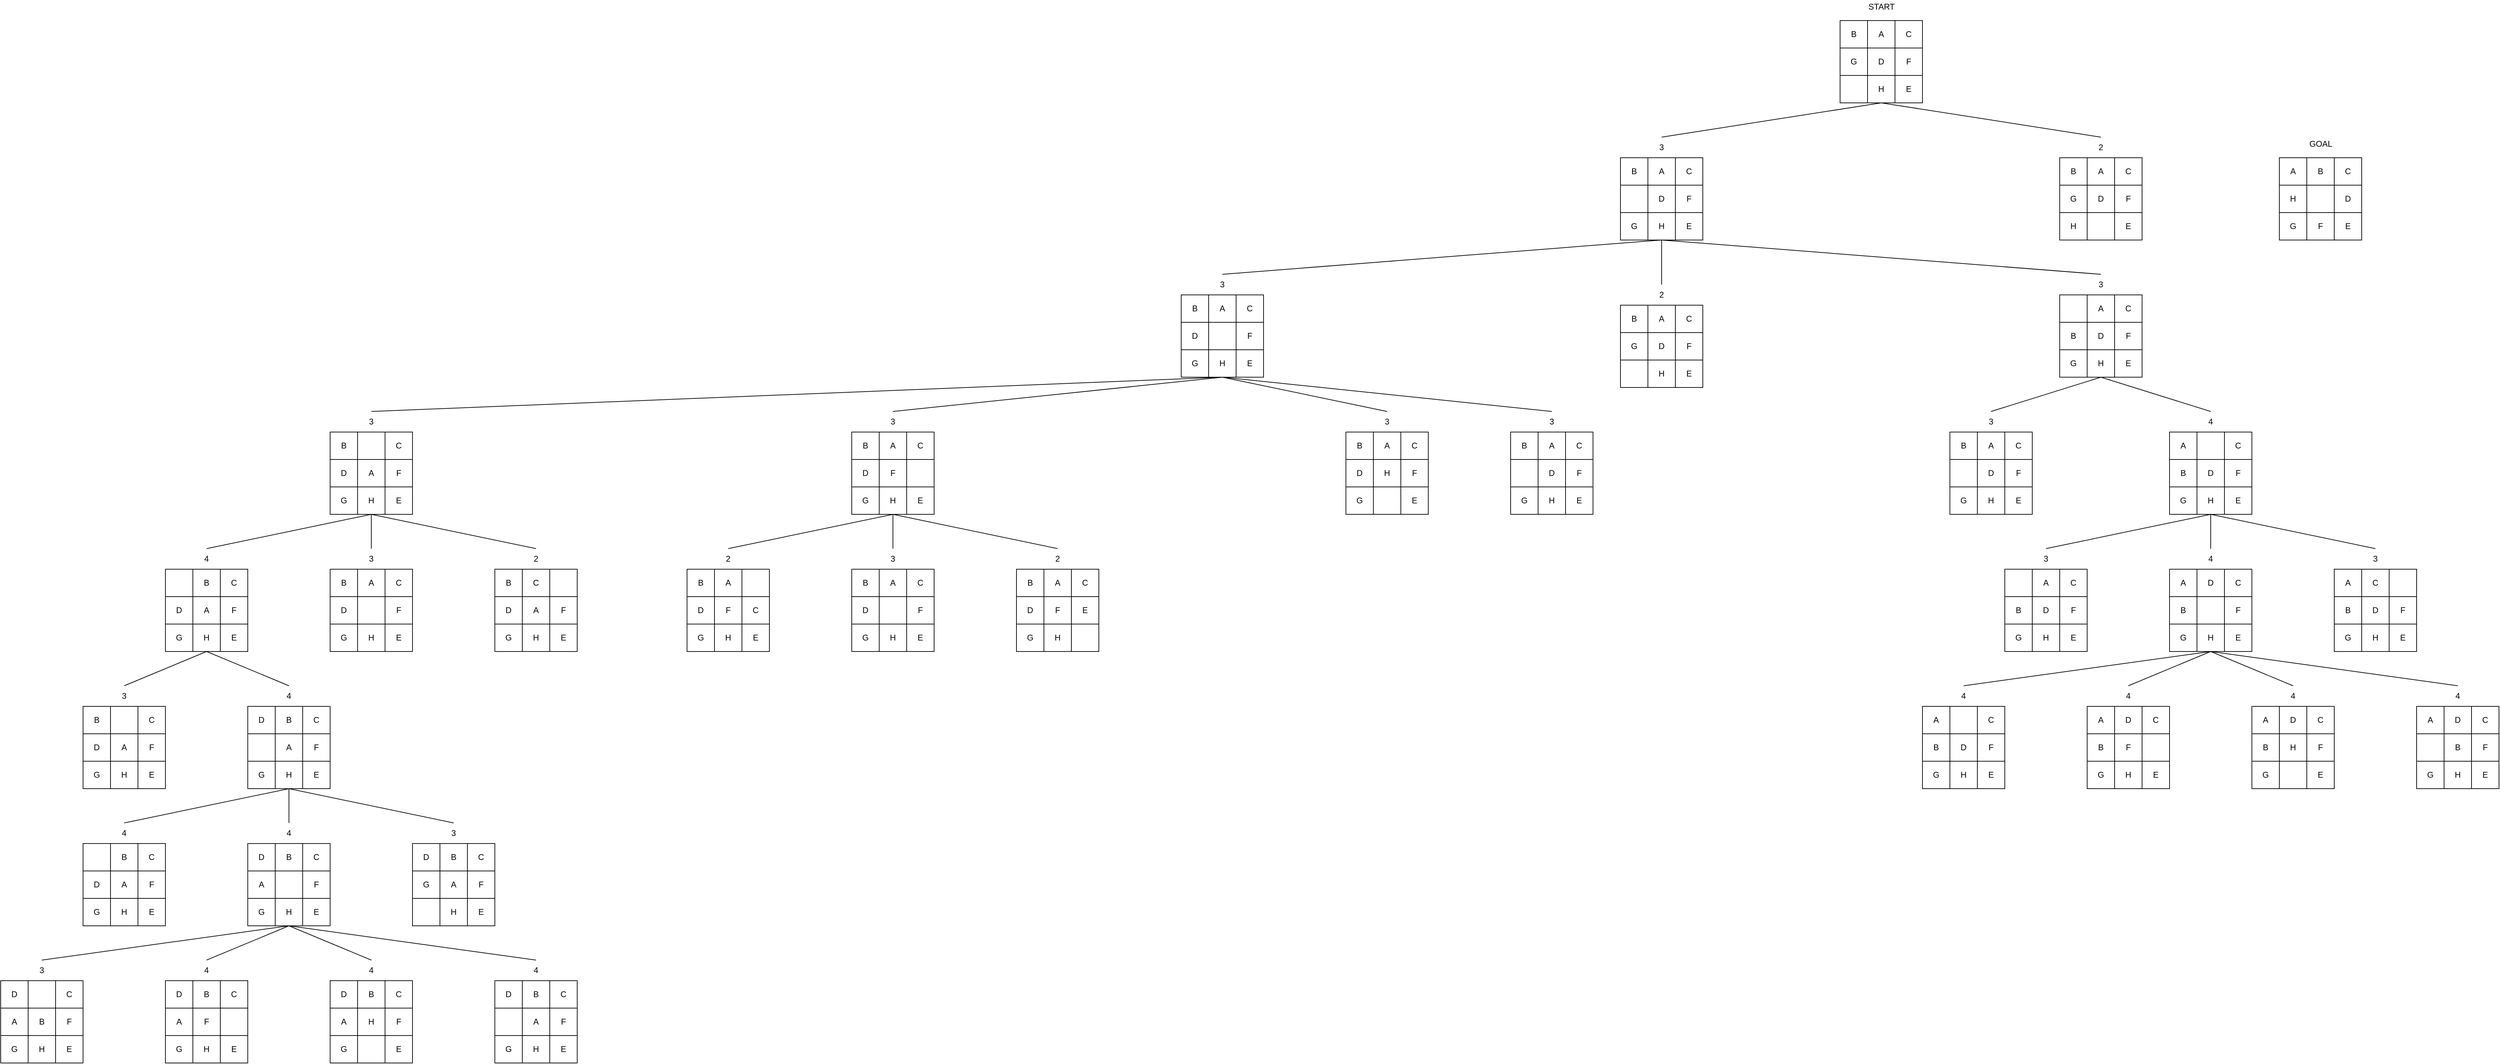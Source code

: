 <mxfile version="20.0.1" type="github" pages="4">
  <diagram id="2poxJMnLSL92adYXe3FU" name="Page-1">
    <mxGraphModel dx="6135" dy="1033" grid="1" gridSize="10" guides="1" tooltips="1" connect="1" arrows="1" fold="1" page="1" pageScale="1" pageWidth="827" pageHeight="1169" math="0" shadow="0">
      <root>
        <mxCell id="0" />
        <mxCell id="1" parent="0" />
        <mxCell id="I99wvbsR_PK-wBMDE9Ww-1" value="B" style="whiteSpace=wrap;html=1;aspect=fixed;fillColor=none;" parent="1" vertex="1">
          <mxGeometry x="-880" y="160" width="40" height="40" as="geometry" />
        </mxCell>
        <mxCell id="I99wvbsR_PK-wBMDE9Ww-2" value="A" style="whiteSpace=wrap;html=1;aspect=fixed;fillColor=none;" parent="1" vertex="1">
          <mxGeometry x="-840" y="160" width="40" height="40" as="geometry" />
        </mxCell>
        <mxCell id="I99wvbsR_PK-wBMDE9Ww-3" value="C" style="whiteSpace=wrap;html=1;aspect=fixed;fillColor=none;" parent="1" vertex="1">
          <mxGeometry x="-800" y="160" width="40" height="40" as="geometry" />
        </mxCell>
        <mxCell id="I99wvbsR_PK-wBMDE9Ww-5" value="G" style="whiteSpace=wrap;html=1;aspect=fixed;fillColor=none;" parent="1" vertex="1">
          <mxGeometry x="-880" y="200" width="40" height="40" as="geometry" />
        </mxCell>
        <mxCell id="I99wvbsR_PK-wBMDE9Ww-6" value="D" style="whiteSpace=wrap;html=1;aspect=fixed;fillColor=none;" parent="1" vertex="1">
          <mxGeometry x="-840" y="200" width="40" height="40" as="geometry" />
        </mxCell>
        <mxCell id="I99wvbsR_PK-wBMDE9Ww-7" value="F" style="whiteSpace=wrap;html=1;aspect=fixed;fillColor=none;" parent="1" vertex="1">
          <mxGeometry x="-800" y="200" width="40" height="40" as="geometry" />
        </mxCell>
        <mxCell id="I99wvbsR_PK-wBMDE9Ww-8" value="&amp;nbsp;" style="whiteSpace=wrap;html=1;aspect=fixed;fillColor=none;" parent="1" vertex="1">
          <mxGeometry x="-880" y="240" width="40" height="40" as="geometry" />
        </mxCell>
        <mxCell id="ehiQ1hNILa7bkIcDgDGE-205" style="edgeStyle=none;rounded=0;orthogonalLoop=1;jettySize=auto;html=1;exitX=0.5;exitY=1;exitDx=0;exitDy=0;entryX=0.5;entryY=0;entryDx=0;entryDy=0;endArrow=none;endFill=0;" edge="1" parent="1" source="I99wvbsR_PK-wBMDE9Ww-9" target="I99wvbsR_PK-wBMDE9Ww-41">
          <mxGeometry relative="1" as="geometry" />
        </mxCell>
        <mxCell id="ehiQ1hNILa7bkIcDgDGE-206" style="edgeStyle=none;rounded=0;orthogonalLoop=1;jettySize=auto;html=1;exitX=0.5;exitY=1;exitDx=0;exitDy=0;entryX=0.5;entryY=0;entryDx=0;entryDy=0;endArrow=none;endFill=0;" edge="1" parent="1" source="I99wvbsR_PK-wBMDE9Ww-9" target="I99wvbsR_PK-wBMDE9Ww-42">
          <mxGeometry relative="1" as="geometry" />
        </mxCell>
        <mxCell id="I99wvbsR_PK-wBMDE9Ww-9" value="H" style="whiteSpace=wrap;html=1;aspect=fixed;fillColor=none;" parent="1" vertex="1">
          <mxGeometry x="-840" y="240" width="40" height="40" as="geometry" />
        </mxCell>
        <mxCell id="I99wvbsR_PK-wBMDE9Ww-10" value="E" style="whiteSpace=wrap;html=1;aspect=fixed;fillColor=none;" parent="1" vertex="1">
          <mxGeometry x="-800" y="240" width="40" height="40" as="geometry" />
        </mxCell>
        <mxCell id="I99wvbsR_PK-wBMDE9Ww-11" value="B" style="whiteSpace=wrap;html=1;aspect=fixed;fillColor=none;" parent="1" vertex="1">
          <mxGeometry x="-1200" y="360" width="40" height="40" as="geometry" />
        </mxCell>
        <mxCell id="I99wvbsR_PK-wBMDE9Ww-12" value="A" style="whiteSpace=wrap;html=1;aspect=fixed;fillColor=none;" parent="1" vertex="1">
          <mxGeometry x="-1160" y="360" width="40" height="40" as="geometry" />
        </mxCell>
        <mxCell id="I99wvbsR_PK-wBMDE9Ww-13" value="C" style="whiteSpace=wrap;html=1;aspect=fixed;fillColor=none;" parent="1" vertex="1">
          <mxGeometry x="-1120" y="360" width="40" height="40" as="geometry" />
        </mxCell>
        <mxCell id="I99wvbsR_PK-wBMDE9Ww-14" value="G" style="whiteSpace=wrap;html=1;aspect=fixed;fillColor=none;" parent="1" vertex="1">
          <mxGeometry x="-1200" y="440" width="40" height="40" as="geometry" />
        </mxCell>
        <mxCell id="I99wvbsR_PK-wBMDE9Ww-15" value="D" style="whiteSpace=wrap;html=1;aspect=fixed;fillColor=none;" parent="1" vertex="1">
          <mxGeometry x="-1160" y="400" width="40" height="40" as="geometry" />
        </mxCell>
        <mxCell id="I99wvbsR_PK-wBMDE9Ww-16" value="F" style="whiteSpace=wrap;html=1;aspect=fixed;fillColor=none;" parent="1" vertex="1">
          <mxGeometry x="-1120" y="400" width="40" height="40" as="geometry" />
        </mxCell>
        <mxCell id="I99wvbsR_PK-wBMDE9Ww-17" value="&amp;nbsp;" style="whiteSpace=wrap;html=1;aspect=fixed;fillColor=none;" parent="1" vertex="1">
          <mxGeometry x="-1200" y="400" width="40" height="40" as="geometry" />
        </mxCell>
        <mxCell id="ehiQ1hNILa7bkIcDgDGE-202" style="rounded=0;orthogonalLoop=1;jettySize=auto;html=1;exitX=0.5;exitY=1;exitDx=0;exitDy=0;entryX=0.5;entryY=0;entryDx=0;entryDy=0;endArrow=none;endFill=0;" edge="1" parent="1" source="I99wvbsR_PK-wBMDE9Ww-18" target="bhfK-TThYKtfHxrcCiIG-30">
          <mxGeometry relative="1" as="geometry" />
        </mxCell>
        <mxCell id="ehiQ1hNILa7bkIcDgDGE-203" style="edgeStyle=none;rounded=0;orthogonalLoop=1;jettySize=auto;html=1;exitX=0.5;exitY=1;exitDx=0;exitDy=0;entryX=0.5;entryY=0;entryDx=0;entryDy=0;endArrow=none;endFill=0;" edge="1" parent="1" source="I99wvbsR_PK-wBMDE9Ww-18" target="bhfK-TThYKtfHxrcCiIG-10">
          <mxGeometry relative="1" as="geometry" />
        </mxCell>
        <mxCell id="ehiQ1hNILa7bkIcDgDGE-204" style="edgeStyle=none;rounded=0;orthogonalLoop=1;jettySize=auto;html=1;exitX=0.5;exitY=1;exitDx=0;exitDy=0;entryX=0.5;entryY=0;entryDx=0;entryDy=0;endArrow=none;endFill=0;" edge="1" parent="1" source="I99wvbsR_PK-wBMDE9Ww-18" target="bhfK-TThYKtfHxrcCiIG-20">
          <mxGeometry relative="1" as="geometry" />
        </mxCell>
        <mxCell id="I99wvbsR_PK-wBMDE9Ww-18" value="H" style="whiteSpace=wrap;html=1;aspect=fixed;fillColor=none;" parent="1" vertex="1">
          <mxGeometry x="-1160" y="440" width="40" height="40" as="geometry" />
        </mxCell>
        <mxCell id="I99wvbsR_PK-wBMDE9Ww-19" value="E" style="whiteSpace=wrap;html=1;aspect=fixed;fillColor=none;" parent="1" vertex="1">
          <mxGeometry x="-1120" y="440" width="40" height="40" as="geometry" />
        </mxCell>
        <mxCell id="I99wvbsR_PK-wBMDE9Ww-20" value="B" style="whiteSpace=wrap;html=1;aspect=fixed;fillColor=none;" parent="1" vertex="1">
          <mxGeometry x="-560" y="360" width="40" height="40" as="geometry" />
        </mxCell>
        <mxCell id="I99wvbsR_PK-wBMDE9Ww-21" value="A" style="whiteSpace=wrap;html=1;aspect=fixed;fillColor=none;" parent="1" vertex="1">
          <mxGeometry x="-520" y="360" width="40" height="40" as="geometry" />
        </mxCell>
        <mxCell id="I99wvbsR_PK-wBMDE9Ww-22" value="C" style="whiteSpace=wrap;html=1;aspect=fixed;fillColor=none;" parent="1" vertex="1">
          <mxGeometry x="-480" y="360" width="40" height="40" as="geometry" />
        </mxCell>
        <mxCell id="I99wvbsR_PK-wBMDE9Ww-23" value="G" style="whiteSpace=wrap;html=1;aspect=fixed;fillColor=none;" parent="1" vertex="1">
          <mxGeometry x="-560" y="400" width="40" height="40" as="geometry" />
        </mxCell>
        <mxCell id="I99wvbsR_PK-wBMDE9Ww-24" value="D" style="whiteSpace=wrap;html=1;aspect=fixed;fillColor=none;" parent="1" vertex="1">
          <mxGeometry x="-520" y="400" width="40" height="40" as="geometry" />
        </mxCell>
        <mxCell id="I99wvbsR_PK-wBMDE9Ww-25" value="F" style="whiteSpace=wrap;html=1;aspect=fixed;fillColor=none;" parent="1" vertex="1">
          <mxGeometry x="-480" y="400" width="40" height="40" as="geometry" />
        </mxCell>
        <mxCell id="I99wvbsR_PK-wBMDE9Ww-26" value="&amp;nbsp;" style="whiteSpace=wrap;html=1;aspect=fixed;fillColor=none;" parent="1" vertex="1">
          <mxGeometry x="-520" y="440" width="40" height="40" as="geometry" />
        </mxCell>
        <mxCell id="I99wvbsR_PK-wBMDE9Ww-27" value="H" style="whiteSpace=wrap;html=1;aspect=fixed;fillColor=none;" parent="1" vertex="1">
          <mxGeometry x="-560" y="440" width="40" height="40" as="geometry" />
        </mxCell>
        <mxCell id="I99wvbsR_PK-wBMDE9Ww-28" value="E" style="whiteSpace=wrap;html=1;aspect=fixed;fillColor=none;" parent="1" vertex="1">
          <mxGeometry x="-480" y="440" width="40" height="40" as="geometry" />
        </mxCell>
        <mxCell id="I99wvbsR_PK-wBMDE9Ww-29" value="B" style="whiteSpace=wrap;html=1;aspect=fixed;" parent="1" vertex="1">
          <mxGeometry x="-200" y="360" width="40" height="40" as="geometry" />
        </mxCell>
        <mxCell id="I99wvbsR_PK-wBMDE9Ww-30" value="A" style="whiteSpace=wrap;html=1;aspect=fixed;" parent="1" vertex="1">
          <mxGeometry x="-240" y="360" width="40" height="40" as="geometry" />
        </mxCell>
        <mxCell id="I99wvbsR_PK-wBMDE9Ww-31" value="C" style="whiteSpace=wrap;html=1;aspect=fixed;" parent="1" vertex="1">
          <mxGeometry x="-160" y="360" width="40" height="40" as="geometry" />
        </mxCell>
        <mxCell id="I99wvbsR_PK-wBMDE9Ww-32" value="G" style="whiteSpace=wrap;html=1;aspect=fixed;" parent="1" vertex="1">
          <mxGeometry x="-240" y="440" width="40" height="40" as="geometry" />
        </mxCell>
        <mxCell id="I99wvbsR_PK-wBMDE9Ww-33" value="D" style="whiteSpace=wrap;html=1;aspect=fixed;" parent="1" vertex="1">
          <mxGeometry x="-160" y="400" width="40" height="40" as="geometry" />
        </mxCell>
        <mxCell id="I99wvbsR_PK-wBMDE9Ww-34" value="F" style="whiteSpace=wrap;html=1;aspect=fixed;" parent="1" vertex="1">
          <mxGeometry x="-200" y="440" width="40" height="40" as="geometry" />
        </mxCell>
        <mxCell id="I99wvbsR_PK-wBMDE9Ww-35" value="&amp;nbsp;" style="whiteSpace=wrap;html=1;aspect=fixed;" parent="1" vertex="1">
          <mxGeometry x="-200" y="400" width="40" height="40" as="geometry" />
        </mxCell>
        <mxCell id="I99wvbsR_PK-wBMDE9Ww-36" value="H" style="whiteSpace=wrap;html=1;aspect=fixed;" parent="1" vertex="1">
          <mxGeometry x="-240" y="400" width="40" height="40" as="geometry" />
        </mxCell>
        <mxCell id="I99wvbsR_PK-wBMDE9Ww-37" value="E" style="whiteSpace=wrap;html=1;aspect=fixed;" parent="1" vertex="1">
          <mxGeometry x="-160" y="440" width="40" height="40" as="geometry" />
        </mxCell>
        <mxCell id="I99wvbsR_PK-wBMDE9Ww-39" value="GOAL" style="text;html=1;align=center;verticalAlign=middle;resizable=0;points=[];autosize=1;strokeColor=none;fillColor=none;" parent="1" vertex="1">
          <mxGeometry x="-205" y="330" width="50" height="20" as="geometry" />
        </mxCell>
        <mxCell id="I99wvbsR_PK-wBMDE9Ww-40" value="START" style="text;html=1;align=center;verticalAlign=middle;resizable=0;points=[];autosize=1;strokeColor=none;fillColor=none;" parent="1" vertex="1">
          <mxGeometry x="-845" y="130" width="50" height="20" as="geometry" />
        </mxCell>
        <mxCell id="I99wvbsR_PK-wBMDE9Ww-41" value="3" style="text;html=1;strokeColor=none;fillColor=none;align=center;verticalAlign=middle;whiteSpace=wrap;rounded=0;" parent="1" vertex="1">
          <mxGeometry x="-1170" y="330" width="60" height="30" as="geometry" />
        </mxCell>
        <mxCell id="I99wvbsR_PK-wBMDE9Ww-42" value="2" style="text;html=1;strokeColor=none;fillColor=none;align=center;verticalAlign=middle;whiteSpace=wrap;rounded=0;" parent="1" vertex="1">
          <mxGeometry x="-530" y="330" width="60" height="30" as="geometry" />
        </mxCell>
        <mxCell id="bhfK-TThYKtfHxrcCiIG-1" value="B" style="whiteSpace=wrap;html=1;aspect=fixed;fillColor=none;" vertex="1" parent="1">
          <mxGeometry x="-1840" y="560" width="40" height="40" as="geometry" />
        </mxCell>
        <mxCell id="bhfK-TThYKtfHxrcCiIG-2" value="A" style="whiteSpace=wrap;html=1;aspect=fixed;fillColor=none;" vertex="1" parent="1">
          <mxGeometry x="-1800" y="560" width="40" height="40" as="geometry" />
        </mxCell>
        <mxCell id="bhfK-TThYKtfHxrcCiIG-3" value="C" style="whiteSpace=wrap;html=1;aspect=fixed;fillColor=none;" vertex="1" parent="1">
          <mxGeometry x="-1760" y="560" width="40" height="40" as="geometry" />
        </mxCell>
        <mxCell id="bhfK-TThYKtfHxrcCiIG-4" value="G" style="whiteSpace=wrap;html=1;aspect=fixed;fillColor=none;" vertex="1" parent="1">
          <mxGeometry x="-1840" y="640" width="40" height="40" as="geometry" />
        </mxCell>
        <mxCell id="bhfK-TThYKtfHxrcCiIG-5" value="D" style="whiteSpace=wrap;html=1;aspect=fixed;fillColor=none;" vertex="1" parent="1">
          <mxGeometry x="-1840" y="600" width="40" height="40" as="geometry" />
        </mxCell>
        <mxCell id="bhfK-TThYKtfHxrcCiIG-6" value="F" style="whiteSpace=wrap;html=1;aspect=fixed;fillColor=none;" vertex="1" parent="1">
          <mxGeometry x="-1760" y="600" width="40" height="40" as="geometry" />
        </mxCell>
        <mxCell id="bhfK-TThYKtfHxrcCiIG-7" value="&amp;nbsp;" style="whiteSpace=wrap;html=1;aspect=fixed;fillColor=none;" vertex="1" parent="1">
          <mxGeometry x="-1800" y="600" width="40" height="40" as="geometry" />
        </mxCell>
        <mxCell id="ehiQ1hNILa7bkIcDgDGE-207" style="edgeStyle=none;rounded=0;orthogonalLoop=1;jettySize=auto;html=1;exitX=0.5;exitY=1;exitDx=0;exitDy=0;entryX=0.5;entryY=0;entryDx=0;entryDy=0;endArrow=none;endFill=0;" edge="1" parent="1" source="bhfK-TThYKtfHxrcCiIG-8" target="ehiQ1hNILa7bkIcDgDGE-40">
          <mxGeometry relative="1" as="geometry" />
        </mxCell>
        <mxCell id="ehiQ1hNILa7bkIcDgDGE-208" style="edgeStyle=none;rounded=0;orthogonalLoop=1;jettySize=auto;html=1;exitX=0.5;exitY=1;exitDx=0;exitDy=0;entryX=0.5;entryY=0;entryDx=0;entryDy=0;endArrow=none;endFill=0;" edge="1" parent="1" source="bhfK-TThYKtfHxrcCiIG-8" target="ehiQ1hNILa7bkIcDgDGE-10">
          <mxGeometry relative="1" as="geometry" />
        </mxCell>
        <mxCell id="ehiQ1hNILa7bkIcDgDGE-209" style="edgeStyle=none;rounded=0;orthogonalLoop=1;jettySize=auto;html=1;exitX=0.5;exitY=1;exitDx=0;exitDy=0;entryX=0.5;entryY=0;entryDx=0;entryDy=0;endArrow=none;endFill=0;" edge="1" parent="1" source="bhfK-TThYKtfHxrcCiIG-8" target="ehiQ1hNILa7bkIcDgDGE-20">
          <mxGeometry relative="1" as="geometry" />
        </mxCell>
        <mxCell id="ehiQ1hNILa7bkIcDgDGE-210" style="edgeStyle=none;rounded=0;orthogonalLoop=1;jettySize=auto;html=1;exitX=0.5;exitY=1;exitDx=0;exitDy=0;entryX=0.5;entryY=0;entryDx=0;entryDy=0;endArrow=none;endFill=0;" edge="1" parent="1" source="bhfK-TThYKtfHxrcCiIG-8" target="ehiQ1hNILa7bkIcDgDGE-30">
          <mxGeometry relative="1" as="geometry" />
        </mxCell>
        <mxCell id="bhfK-TThYKtfHxrcCiIG-8" value="H" style="whiteSpace=wrap;html=1;aspect=fixed;fillColor=none;" vertex="1" parent="1">
          <mxGeometry x="-1800" y="640" width="40" height="40" as="geometry" />
        </mxCell>
        <mxCell id="bhfK-TThYKtfHxrcCiIG-9" value="E" style="whiteSpace=wrap;html=1;aspect=fixed;fillColor=none;" vertex="1" parent="1">
          <mxGeometry x="-1760" y="640" width="40" height="40" as="geometry" />
        </mxCell>
        <mxCell id="bhfK-TThYKtfHxrcCiIG-10" value="3" style="text;html=1;strokeColor=none;fillColor=none;align=center;verticalAlign=middle;whiteSpace=wrap;rounded=0;" vertex="1" parent="1">
          <mxGeometry x="-1810" y="530" width="60" height="30" as="geometry" />
        </mxCell>
        <mxCell id="bhfK-TThYKtfHxrcCiIG-11" value="B" style="whiteSpace=wrap;html=1;aspect=fixed;fillColor=none;" vertex="1" parent="1">
          <mxGeometry x="-560" y="600" width="40" height="40" as="geometry" />
        </mxCell>
        <mxCell id="bhfK-TThYKtfHxrcCiIG-12" value="A" style="whiteSpace=wrap;html=1;aspect=fixed;fillColor=none;" vertex="1" parent="1">
          <mxGeometry x="-520" y="560" width="40" height="40" as="geometry" />
        </mxCell>
        <mxCell id="bhfK-TThYKtfHxrcCiIG-13" value="C" style="whiteSpace=wrap;html=1;aspect=fixed;fillColor=none;" vertex="1" parent="1">
          <mxGeometry x="-480" y="560" width="40" height="40" as="geometry" />
        </mxCell>
        <mxCell id="bhfK-TThYKtfHxrcCiIG-14" value="G" style="whiteSpace=wrap;html=1;aspect=fixed;fillColor=none;" vertex="1" parent="1">
          <mxGeometry x="-560" y="640" width="40" height="40" as="geometry" />
        </mxCell>
        <mxCell id="bhfK-TThYKtfHxrcCiIG-15" value="D" style="whiteSpace=wrap;html=1;aspect=fixed;fillColor=none;" vertex="1" parent="1">
          <mxGeometry x="-520" y="600" width="40" height="40" as="geometry" />
        </mxCell>
        <mxCell id="bhfK-TThYKtfHxrcCiIG-16" value="F" style="whiteSpace=wrap;html=1;aspect=fixed;fillColor=none;" vertex="1" parent="1">
          <mxGeometry x="-480" y="600" width="40" height="40" as="geometry" />
        </mxCell>
        <mxCell id="bhfK-TThYKtfHxrcCiIG-17" value="&amp;nbsp;" style="whiteSpace=wrap;html=1;aspect=fixed;fillColor=none;" vertex="1" parent="1">
          <mxGeometry x="-560" y="560" width="40" height="40" as="geometry" />
        </mxCell>
        <mxCell id="ehiQ1hNILa7bkIcDgDGE-211" style="edgeStyle=none;rounded=0;orthogonalLoop=1;jettySize=auto;html=1;exitX=0.5;exitY=1;exitDx=0;exitDy=0;entryX=0.5;entryY=0;entryDx=0;entryDy=0;endArrow=none;endFill=0;" edge="1" parent="1" source="bhfK-TThYKtfHxrcCiIG-18" target="bhfK-TThYKtfHxrcCiIG-41">
          <mxGeometry relative="1" as="geometry" />
        </mxCell>
        <mxCell id="ehiQ1hNILa7bkIcDgDGE-212" style="edgeStyle=none;rounded=0;orthogonalLoop=1;jettySize=auto;html=1;exitX=0.5;exitY=1;exitDx=0;exitDy=0;entryX=0.5;entryY=0;entryDx=0;entryDy=0;endArrow=none;endFill=0;" edge="1" parent="1" source="bhfK-TThYKtfHxrcCiIG-18" target="bhfK-TThYKtfHxrcCiIG-51">
          <mxGeometry relative="1" as="geometry" />
        </mxCell>
        <mxCell id="bhfK-TThYKtfHxrcCiIG-18" value="H" style="whiteSpace=wrap;html=1;aspect=fixed;fillColor=none;" vertex="1" parent="1">
          <mxGeometry x="-520" y="640" width="40" height="40" as="geometry" />
        </mxCell>
        <mxCell id="bhfK-TThYKtfHxrcCiIG-19" value="E" style="whiteSpace=wrap;html=1;aspect=fixed;fillColor=none;" vertex="1" parent="1">
          <mxGeometry x="-480" y="640" width="40" height="40" as="geometry" />
        </mxCell>
        <mxCell id="bhfK-TThYKtfHxrcCiIG-20" value="3" style="text;html=1;strokeColor=none;fillColor=none;align=center;verticalAlign=middle;whiteSpace=wrap;rounded=0;" vertex="1" parent="1">
          <mxGeometry x="-530" y="530" width="60" height="30" as="geometry" />
        </mxCell>
        <mxCell id="bhfK-TThYKtfHxrcCiIG-21" value="B" style="whiteSpace=wrap;html=1;aspect=fixed;fillColor=none;" vertex="1" parent="1">
          <mxGeometry x="-1200" y="575" width="40" height="40" as="geometry" />
        </mxCell>
        <mxCell id="bhfK-TThYKtfHxrcCiIG-22" value="A" style="whiteSpace=wrap;html=1;aspect=fixed;fillColor=none;" vertex="1" parent="1">
          <mxGeometry x="-1160" y="575" width="40" height="40" as="geometry" />
        </mxCell>
        <mxCell id="bhfK-TThYKtfHxrcCiIG-23" value="C" style="whiteSpace=wrap;html=1;aspect=fixed;fillColor=none;" vertex="1" parent="1">
          <mxGeometry x="-1120" y="575" width="40" height="40" as="geometry" />
        </mxCell>
        <mxCell id="bhfK-TThYKtfHxrcCiIG-24" value="G" style="whiteSpace=wrap;html=1;aspect=fixed;fillColor=none;" vertex="1" parent="1">
          <mxGeometry x="-1200" y="615" width="40" height="40" as="geometry" />
        </mxCell>
        <mxCell id="bhfK-TThYKtfHxrcCiIG-25" value="D" style="whiteSpace=wrap;html=1;aspect=fixed;fillColor=none;" vertex="1" parent="1">
          <mxGeometry x="-1160" y="615" width="40" height="40" as="geometry" />
        </mxCell>
        <mxCell id="bhfK-TThYKtfHxrcCiIG-26" value="F" style="whiteSpace=wrap;html=1;aspect=fixed;fillColor=none;" vertex="1" parent="1">
          <mxGeometry x="-1120" y="615" width="40" height="40" as="geometry" />
        </mxCell>
        <mxCell id="bhfK-TThYKtfHxrcCiIG-27" value="&amp;nbsp;" style="whiteSpace=wrap;html=1;aspect=fixed;fillColor=none;" vertex="1" parent="1">
          <mxGeometry x="-1200" y="655" width="40" height="40" as="geometry" />
        </mxCell>
        <mxCell id="bhfK-TThYKtfHxrcCiIG-28" value="H" style="whiteSpace=wrap;html=1;aspect=fixed;fillColor=none;" vertex="1" parent="1">
          <mxGeometry x="-1160" y="655" width="40" height="40" as="geometry" />
        </mxCell>
        <mxCell id="bhfK-TThYKtfHxrcCiIG-29" value="E" style="whiteSpace=wrap;html=1;aspect=fixed;fillColor=none;" vertex="1" parent="1">
          <mxGeometry x="-1120" y="655" width="40" height="40" as="geometry" />
        </mxCell>
        <mxCell id="bhfK-TThYKtfHxrcCiIG-30" value="2" style="text;html=1;strokeColor=none;fillColor=none;align=center;verticalAlign=middle;whiteSpace=wrap;rounded=0;" vertex="1" parent="1">
          <mxGeometry x="-1170" y="545" width="60" height="30" as="geometry" />
        </mxCell>
        <mxCell id="bhfK-TThYKtfHxrcCiIG-32" value="B" style="whiteSpace=wrap;html=1;aspect=fixed;fillColor=none;" vertex="1" parent="1">
          <mxGeometry x="-720" y="760" width="40" height="40" as="geometry" />
        </mxCell>
        <mxCell id="bhfK-TThYKtfHxrcCiIG-33" value="A" style="whiteSpace=wrap;html=1;aspect=fixed;fillColor=none;" vertex="1" parent="1">
          <mxGeometry x="-680" y="760" width="40" height="40" as="geometry" />
        </mxCell>
        <mxCell id="bhfK-TThYKtfHxrcCiIG-34" value="C" style="whiteSpace=wrap;html=1;aspect=fixed;fillColor=none;" vertex="1" parent="1">
          <mxGeometry x="-640" y="760" width="40" height="40" as="geometry" />
        </mxCell>
        <mxCell id="bhfK-TThYKtfHxrcCiIG-35" value="G" style="whiteSpace=wrap;html=1;aspect=fixed;fillColor=none;" vertex="1" parent="1">
          <mxGeometry x="-720" y="840" width="40" height="40" as="geometry" />
        </mxCell>
        <mxCell id="bhfK-TThYKtfHxrcCiIG-36" value="D" style="whiteSpace=wrap;html=1;aspect=fixed;fillColor=none;" vertex="1" parent="1">
          <mxGeometry x="-680" y="800" width="40" height="40" as="geometry" />
        </mxCell>
        <mxCell id="bhfK-TThYKtfHxrcCiIG-37" value="F" style="whiteSpace=wrap;html=1;aspect=fixed;fillColor=none;" vertex="1" parent="1">
          <mxGeometry x="-640" y="800" width="40" height="40" as="geometry" />
        </mxCell>
        <mxCell id="bhfK-TThYKtfHxrcCiIG-38" value="&amp;nbsp;" style="whiteSpace=wrap;html=1;aspect=fixed;fillColor=none;" vertex="1" parent="1">
          <mxGeometry x="-720" y="800" width="40" height="40" as="geometry" />
        </mxCell>
        <mxCell id="bhfK-TThYKtfHxrcCiIG-39" value="H" style="whiteSpace=wrap;html=1;aspect=fixed;fillColor=none;" vertex="1" parent="1">
          <mxGeometry x="-680" y="840" width="40" height="40" as="geometry" />
        </mxCell>
        <mxCell id="bhfK-TThYKtfHxrcCiIG-40" value="E" style="whiteSpace=wrap;html=1;aspect=fixed;fillColor=none;" vertex="1" parent="1">
          <mxGeometry x="-640" y="840" width="40" height="40" as="geometry" />
        </mxCell>
        <mxCell id="bhfK-TThYKtfHxrcCiIG-41" value="3" style="text;html=1;strokeColor=none;fillColor=none;align=center;verticalAlign=middle;whiteSpace=wrap;rounded=0;" vertex="1" parent="1">
          <mxGeometry x="-690" y="730" width="60" height="30" as="geometry" />
        </mxCell>
        <mxCell id="bhfK-TThYKtfHxrcCiIG-42" value="B" style="whiteSpace=wrap;html=1;aspect=fixed;fillColor=none;" vertex="1" parent="1">
          <mxGeometry x="-400" y="800" width="40" height="40" as="geometry" />
        </mxCell>
        <mxCell id="bhfK-TThYKtfHxrcCiIG-43" value="A" style="whiteSpace=wrap;html=1;aspect=fixed;fillColor=none;" vertex="1" parent="1">
          <mxGeometry x="-400" y="760" width="40" height="40" as="geometry" />
        </mxCell>
        <mxCell id="bhfK-TThYKtfHxrcCiIG-44" value="C" style="whiteSpace=wrap;html=1;aspect=fixed;fillColor=none;" vertex="1" parent="1">
          <mxGeometry x="-320" y="760" width="40" height="40" as="geometry" />
        </mxCell>
        <mxCell id="bhfK-TThYKtfHxrcCiIG-45" value="G" style="whiteSpace=wrap;html=1;aspect=fixed;fillColor=none;" vertex="1" parent="1">
          <mxGeometry x="-400" y="840" width="40" height="40" as="geometry" />
        </mxCell>
        <mxCell id="bhfK-TThYKtfHxrcCiIG-46" value="D" style="whiteSpace=wrap;html=1;aspect=fixed;fillColor=none;" vertex="1" parent="1">
          <mxGeometry x="-360" y="800" width="40" height="40" as="geometry" />
        </mxCell>
        <mxCell id="bhfK-TThYKtfHxrcCiIG-47" value="F" style="whiteSpace=wrap;html=1;aspect=fixed;fillColor=none;" vertex="1" parent="1">
          <mxGeometry x="-320" y="800" width="40" height="40" as="geometry" />
        </mxCell>
        <mxCell id="bhfK-TThYKtfHxrcCiIG-48" value="&amp;nbsp;" style="whiteSpace=wrap;html=1;aspect=fixed;fillColor=none;" vertex="1" parent="1">
          <mxGeometry x="-360" y="760" width="40" height="40" as="geometry" />
        </mxCell>
        <mxCell id="ehiQ1hNILa7bkIcDgDGE-213" style="edgeStyle=none;rounded=0;orthogonalLoop=1;jettySize=auto;html=1;exitX=0.5;exitY=1;exitDx=0;exitDy=0;entryX=0.5;entryY=0;entryDx=0;entryDy=0;endArrow=none;endFill=0;" edge="1" parent="1" source="bhfK-TThYKtfHxrcCiIG-49" target="bhfK-TThYKtfHxrcCiIG-71">
          <mxGeometry relative="1" as="geometry" />
        </mxCell>
        <mxCell id="ehiQ1hNILa7bkIcDgDGE-214" style="edgeStyle=none;rounded=0;orthogonalLoop=1;jettySize=auto;html=1;exitX=0.5;exitY=1;exitDx=0;exitDy=0;entryX=0.5;entryY=0;entryDx=0;entryDy=0;endArrow=none;endFill=0;" edge="1" parent="1" source="bhfK-TThYKtfHxrcCiIG-49" target="bhfK-TThYKtfHxrcCiIG-81">
          <mxGeometry relative="1" as="geometry" />
        </mxCell>
        <mxCell id="ehiQ1hNILa7bkIcDgDGE-215" style="edgeStyle=none;rounded=0;orthogonalLoop=1;jettySize=auto;html=1;exitX=0.5;exitY=1;exitDx=0;exitDy=0;entryX=0.5;entryY=0;entryDx=0;entryDy=0;endArrow=none;endFill=0;" edge="1" parent="1" source="bhfK-TThYKtfHxrcCiIG-49" target="bhfK-TThYKtfHxrcCiIG-61">
          <mxGeometry relative="1" as="geometry" />
        </mxCell>
        <mxCell id="bhfK-TThYKtfHxrcCiIG-49" value="H" style="whiteSpace=wrap;html=1;aspect=fixed;fillColor=none;" vertex="1" parent="1">
          <mxGeometry x="-360" y="840" width="40" height="40" as="geometry" />
        </mxCell>
        <mxCell id="bhfK-TThYKtfHxrcCiIG-50" value="E" style="whiteSpace=wrap;html=1;aspect=fixed;fillColor=none;" vertex="1" parent="1">
          <mxGeometry x="-320" y="840" width="40" height="40" as="geometry" />
        </mxCell>
        <mxCell id="bhfK-TThYKtfHxrcCiIG-51" value="4" style="text;html=1;strokeColor=none;fillColor=none;align=center;verticalAlign=middle;whiteSpace=wrap;rounded=0;" vertex="1" parent="1">
          <mxGeometry x="-370" y="730" width="60" height="30" as="geometry" />
        </mxCell>
        <mxCell id="bhfK-TThYKtfHxrcCiIG-52" value="B" style="whiteSpace=wrap;html=1;aspect=fixed;fillColor=none;" vertex="1" parent="1">
          <mxGeometry x="-400" y="1000" width="40" height="40" as="geometry" />
        </mxCell>
        <mxCell id="bhfK-TThYKtfHxrcCiIG-53" value="A" style="whiteSpace=wrap;html=1;aspect=fixed;fillColor=none;" vertex="1" parent="1">
          <mxGeometry x="-400" y="960" width="40" height="40" as="geometry" />
        </mxCell>
        <mxCell id="bhfK-TThYKtfHxrcCiIG-54" value="C" style="whiteSpace=wrap;html=1;aspect=fixed;fillColor=none;" vertex="1" parent="1">
          <mxGeometry x="-320" y="960" width="40" height="40" as="geometry" />
        </mxCell>
        <mxCell id="bhfK-TThYKtfHxrcCiIG-55" value="G" style="whiteSpace=wrap;html=1;aspect=fixed;fillColor=none;" vertex="1" parent="1">
          <mxGeometry x="-400" y="1040" width="40" height="40" as="geometry" />
        </mxCell>
        <mxCell id="bhfK-TThYKtfHxrcCiIG-56" value="D" style="whiteSpace=wrap;html=1;aspect=fixed;fillColor=none;" vertex="1" parent="1">
          <mxGeometry x="-360" y="960" width="40" height="40" as="geometry" />
        </mxCell>
        <mxCell id="bhfK-TThYKtfHxrcCiIG-57" value="F" style="whiteSpace=wrap;html=1;aspect=fixed;fillColor=none;" vertex="1" parent="1">
          <mxGeometry x="-320" y="1000" width="40" height="40" as="geometry" />
        </mxCell>
        <mxCell id="bhfK-TThYKtfHxrcCiIG-58" value="&amp;nbsp;" style="whiteSpace=wrap;html=1;aspect=fixed;fillColor=none;" vertex="1" parent="1">
          <mxGeometry x="-360" y="1000" width="40" height="40" as="geometry" />
        </mxCell>
        <mxCell id="ehiQ1hNILa7bkIcDgDGE-216" style="edgeStyle=none;rounded=0;orthogonalLoop=1;jettySize=auto;html=1;exitX=0.5;exitY=1;exitDx=0;exitDy=0;entryX=0.5;entryY=0;entryDx=0;entryDy=0;endArrow=none;endFill=0;" edge="1" parent="1" source="bhfK-TThYKtfHxrcCiIG-59" target="bhfK-TThYKtfHxrcCiIG-91">
          <mxGeometry relative="1" as="geometry" />
        </mxCell>
        <mxCell id="ehiQ1hNILa7bkIcDgDGE-217" style="edgeStyle=none;rounded=0;orthogonalLoop=1;jettySize=auto;html=1;exitX=0.5;exitY=1;exitDx=0;exitDy=0;entryX=0.5;entryY=0;entryDx=0;entryDy=0;endArrow=none;endFill=0;" edge="1" parent="1" source="bhfK-TThYKtfHxrcCiIG-59" target="bhfK-TThYKtfHxrcCiIG-101">
          <mxGeometry relative="1" as="geometry" />
        </mxCell>
        <mxCell id="ehiQ1hNILa7bkIcDgDGE-218" style="edgeStyle=none;rounded=0;orthogonalLoop=1;jettySize=auto;html=1;exitX=0.5;exitY=1;exitDx=0;exitDy=0;entryX=0.5;entryY=0;entryDx=0;entryDy=0;endArrow=none;endFill=0;" edge="1" parent="1" source="bhfK-TThYKtfHxrcCiIG-59" target="bhfK-TThYKtfHxrcCiIG-111">
          <mxGeometry relative="1" as="geometry" />
        </mxCell>
        <mxCell id="ehiQ1hNILa7bkIcDgDGE-219" style="edgeStyle=none;rounded=0;orthogonalLoop=1;jettySize=auto;html=1;exitX=0.5;exitY=1;exitDx=0;exitDy=0;entryX=0.5;entryY=0;entryDx=0;entryDy=0;endArrow=none;endFill=0;" edge="1" parent="1" source="bhfK-TThYKtfHxrcCiIG-59" target="bhfK-TThYKtfHxrcCiIG-121">
          <mxGeometry relative="1" as="geometry" />
        </mxCell>
        <mxCell id="bhfK-TThYKtfHxrcCiIG-59" value="H" style="whiteSpace=wrap;html=1;aspect=fixed;fillColor=none;" vertex="1" parent="1">
          <mxGeometry x="-360" y="1040" width="40" height="40" as="geometry" />
        </mxCell>
        <mxCell id="bhfK-TThYKtfHxrcCiIG-60" value="E" style="whiteSpace=wrap;html=1;aspect=fixed;fillColor=none;" vertex="1" parent="1">
          <mxGeometry x="-320" y="1040" width="40" height="40" as="geometry" />
        </mxCell>
        <mxCell id="bhfK-TThYKtfHxrcCiIG-61" value="4" style="text;html=1;strokeColor=none;fillColor=none;align=center;verticalAlign=middle;whiteSpace=wrap;rounded=0;" vertex="1" parent="1">
          <mxGeometry x="-370" y="930" width="60" height="30" as="geometry" />
        </mxCell>
        <mxCell id="bhfK-TThYKtfHxrcCiIG-62" value="B" style="whiteSpace=wrap;html=1;aspect=fixed;fillColor=none;" vertex="1" parent="1">
          <mxGeometry x="-640" y="1000" width="40" height="40" as="geometry" />
        </mxCell>
        <mxCell id="bhfK-TThYKtfHxrcCiIG-63" value="A" style="whiteSpace=wrap;html=1;aspect=fixed;fillColor=none;" vertex="1" parent="1">
          <mxGeometry x="-600" y="960" width="40" height="40" as="geometry" />
        </mxCell>
        <mxCell id="bhfK-TThYKtfHxrcCiIG-64" value="C" style="whiteSpace=wrap;html=1;aspect=fixed;fillColor=none;" vertex="1" parent="1">
          <mxGeometry x="-560" y="960" width="40" height="40" as="geometry" />
        </mxCell>
        <mxCell id="bhfK-TThYKtfHxrcCiIG-65" value="G" style="whiteSpace=wrap;html=1;aspect=fixed;fillColor=none;" vertex="1" parent="1">
          <mxGeometry x="-640" y="1040" width="40" height="40" as="geometry" />
        </mxCell>
        <mxCell id="bhfK-TThYKtfHxrcCiIG-66" value="D" style="whiteSpace=wrap;html=1;aspect=fixed;fillColor=none;" vertex="1" parent="1">
          <mxGeometry x="-600" y="1000" width="40" height="40" as="geometry" />
        </mxCell>
        <mxCell id="bhfK-TThYKtfHxrcCiIG-67" value="F" style="whiteSpace=wrap;html=1;aspect=fixed;fillColor=none;" vertex="1" parent="1">
          <mxGeometry x="-560" y="1000" width="40" height="40" as="geometry" />
        </mxCell>
        <mxCell id="bhfK-TThYKtfHxrcCiIG-68" value="&amp;nbsp;" style="whiteSpace=wrap;html=1;aspect=fixed;fillColor=none;" vertex="1" parent="1">
          <mxGeometry x="-640" y="960" width="40" height="40" as="geometry" />
        </mxCell>
        <mxCell id="bhfK-TThYKtfHxrcCiIG-69" value="H" style="whiteSpace=wrap;html=1;aspect=fixed;fillColor=none;" vertex="1" parent="1">
          <mxGeometry x="-600" y="1040" width="40" height="40" as="geometry" />
        </mxCell>
        <mxCell id="bhfK-TThYKtfHxrcCiIG-70" value="E" style="whiteSpace=wrap;html=1;aspect=fixed;fillColor=none;" vertex="1" parent="1">
          <mxGeometry x="-560" y="1040" width="40" height="40" as="geometry" />
        </mxCell>
        <mxCell id="bhfK-TThYKtfHxrcCiIG-71" value="3" style="text;html=1;strokeColor=none;fillColor=none;align=center;verticalAlign=middle;whiteSpace=wrap;rounded=0;" vertex="1" parent="1">
          <mxGeometry x="-610" y="930" width="60" height="30" as="geometry" />
        </mxCell>
        <mxCell id="bhfK-TThYKtfHxrcCiIG-72" value="B" style="whiteSpace=wrap;html=1;aspect=fixed;fillColor=none;" vertex="1" parent="1">
          <mxGeometry x="-160" y="1000" width="40" height="40" as="geometry" />
        </mxCell>
        <mxCell id="bhfK-TThYKtfHxrcCiIG-73" value="A" style="whiteSpace=wrap;html=1;aspect=fixed;fillColor=none;" vertex="1" parent="1">
          <mxGeometry x="-160" y="960" width="40" height="40" as="geometry" />
        </mxCell>
        <mxCell id="bhfK-TThYKtfHxrcCiIG-74" value="C" style="whiteSpace=wrap;html=1;aspect=fixed;fillColor=none;" vertex="1" parent="1">
          <mxGeometry x="-120" y="960" width="40" height="40" as="geometry" />
        </mxCell>
        <mxCell id="bhfK-TThYKtfHxrcCiIG-75" value="G" style="whiteSpace=wrap;html=1;aspect=fixed;fillColor=none;" vertex="1" parent="1">
          <mxGeometry x="-160" y="1040" width="40" height="40" as="geometry" />
        </mxCell>
        <mxCell id="bhfK-TThYKtfHxrcCiIG-76" value="D" style="whiteSpace=wrap;html=1;aspect=fixed;fillColor=none;" vertex="1" parent="1">
          <mxGeometry x="-120" y="1000" width="40" height="40" as="geometry" />
        </mxCell>
        <mxCell id="bhfK-TThYKtfHxrcCiIG-77" value="F" style="whiteSpace=wrap;html=1;aspect=fixed;fillColor=none;" vertex="1" parent="1">
          <mxGeometry x="-80" y="1000" width="40" height="40" as="geometry" />
        </mxCell>
        <mxCell id="bhfK-TThYKtfHxrcCiIG-78" value="&amp;nbsp;" style="whiteSpace=wrap;html=1;aspect=fixed;fillColor=none;" vertex="1" parent="1">
          <mxGeometry x="-80" y="960" width="40" height="40" as="geometry" />
        </mxCell>
        <mxCell id="bhfK-TThYKtfHxrcCiIG-79" value="H" style="whiteSpace=wrap;html=1;aspect=fixed;fillColor=none;" vertex="1" parent="1">
          <mxGeometry x="-120" y="1040" width="40" height="40" as="geometry" />
        </mxCell>
        <mxCell id="bhfK-TThYKtfHxrcCiIG-80" value="E" style="whiteSpace=wrap;html=1;aspect=fixed;fillColor=none;" vertex="1" parent="1">
          <mxGeometry x="-80" y="1040" width="40" height="40" as="geometry" />
        </mxCell>
        <mxCell id="bhfK-TThYKtfHxrcCiIG-81" value="3" style="text;html=1;strokeColor=none;fillColor=none;align=center;verticalAlign=middle;whiteSpace=wrap;rounded=0;" vertex="1" parent="1">
          <mxGeometry x="-130" y="930" width="60" height="30" as="geometry" />
        </mxCell>
        <mxCell id="bhfK-TThYKtfHxrcCiIG-82" value="B" style="whiteSpace=wrap;html=1;aspect=fixed;fillColor=none;" vertex="1" parent="1">
          <mxGeometry x="-520" y="1200" width="40" height="40" as="geometry" />
        </mxCell>
        <mxCell id="bhfK-TThYKtfHxrcCiIG-83" value="A" style="whiteSpace=wrap;html=1;aspect=fixed;fillColor=none;" vertex="1" parent="1">
          <mxGeometry x="-520" y="1160" width="40" height="40" as="geometry" />
        </mxCell>
        <mxCell id="bhfK-TThYKtfHxrcCiIG-84" value="C" style="whiteSpace=wrap;html=1;aspect=fixed;fillColor=none;" vertex="1" parent="1">
          <mxGeometry x="-440" y="1160" width="40" height="40" as="geometry" />
        </mxCell>
        <mxCell id="bhfK-TThYKtfHxrcCiIG-85" value="G" style="whiteSpace=wrap;html=1;aspect=fixed;fillColor=none;" vertex="1" parent="1">
          <mxGeometry x="-520" y="1240" width="40" height="40" as="geometry" />
        </mxCell>
        <mxCell id="bhfK-TThYKtfHxrcCiIG-86" value="D" style="whiteSpace=wrap;html=1;aspect=fixed;fillColor=none;" vertex="1" parent="1">
          <mxGeometry x="-480" y="1160" width="40" height="40" as="geometry" />
        </mxCell>
        <mxCell id="bhfK-TThYKtfHxrcCiIG-87" value="F" style="whiteSpace=wrap;html=1;aspect=fixed;fillColor=none;" vertex="1" parent="1">
          <mxGeometry x="-480" y="1200" width="40" height="40" as="geometry" />
        </mxCell>
        <mxCell id="bhfK-TThYKtfHxrcCiIG-88" value="&amp;nbsp;" style="whiteSpace=wrap;html=1;aspect=fixed;fillColor=none;" vertex="1" parent="1">
          <mxGeometry x="-440" y="1200" width="40" height="40" as="geometry" />
        </mxCell>
        <mxCell id="bhfK-TThYKtfHxrcCiIG-89" value="H" style="whiteSpace=wrap;html=1;aspect=fixed;fillColor=none;" vertex="1" parent="1">
          <mxGeometry x="-480" y="1240" width="40" height="40" as="geometry" />
        </mxCell>
        <mxCell id="bhfK-TThYKtfHxrcCiIG-90" value="E" style="whiteSpace=wrap;html=1;aspect=fixed;fillColor=none;" vertex="1" parent="1">
          <mxGeometry x="-440" y="1240" width="40" height="40" as="geometry" />
        </mxCell>
        <mxCell id="bhfK-TThYKtfHxrcCiIG-91" value="4" style="text;html=1;strokeColor=none;fillColor=none;align=center;verticalAlign=middle;whiteSpace=wrap;rounded=0;" vertex="1" parent="1">
          <mxGeometry x="-490" y="1130" width="60" height="30" as="geometry" />
        </mxCell>
        <mxCell id="bhfK-TThYKtfHxrcCiIG-92" value="B" style="whiteSpace=wrap;html=1;aspect=fixed;fillColor=none;" vertex="1" parent="1">
          <mxGeometry x="-280" y="1200" width="40" height="40" as="geometry" />
        </mxCell>
        <mxCell id="bhfK-TThYKtfHxrcCiIG-93" value="A" style="whiteSpace=wrap;html=1;aspect=fixed;fillColor=none;" vertex="1" parent="1">
          <mxGeometry x="-280" y="1160" width="40" height="40" as="geometry" />
        </mxCell>
        <mxCell id="bhfK-TThYKtfHxrcCiIG-94" value="C" style="whiteSpace=wrap;html=1;aspect=fixed;fillColor=none;" vertex="1" parent="1">
          <mxGeometry x="-200" y="1160" width="40" height="40" as="geometry" />
        </mxCell>
        <mxCell id="bhfK-TThYKtfHxrcCiIG-95" value="G" style="whiteSpace=wrap;html=1;aspect=fixed;fillColor=none;" vertex="1" parent="1">
          <mxGeometry x="-280" y="1240" width="40" height="40" as="geometry" />
        </mxCell>
        <mxCell id="bhfK-TThYKtfHxrcCiIG-96" value="D" style="whiteSpace=wrap;html=1;aspect=fixed;fillColor=none;" vertex="1" parent="1">
          <mxGeometry x="-240" y="1160" width="40" height="40" as="geometry" />
        </mxCell>
        <mxCell id="bhfK-TThYKtfHxrcCiIG-97" value="F" style="whiteSpace=wrap;html=1;aspect=fixed;fillColor=none;" vertex="1" parent="1">
          <mxGeometry x="-200" y="1200" width="40" height="40" as="geometry" />
        </mxCell>
        <mxCell id="bhfK-TThYKtfHxrcCiIG-98" value="&amp;nbsp;" style="whiteSpace=wrap;html=1;aspect=fixed;fillColor=none;" vertex="1" parent="1">
          <mxGeometry x="-240" y="1240" width="40" height="40" as="geometry" />
        </mxCell>
        <mxCell id="bhfK-TThYKtfHxrcCiIG-99" value="H" style="whiteSpace=wrap;html=1;aspect=fixed;fillColor=none;" vertex="1" parent="1">
          <mxGeometry x="-240" y="1200" width="40" height="40" as="geometry" />
        </mxCell>
        <mxCell id="bhfK-TThYKtfHxrcCiIG-100" value="E" style="whiteSpace=wrap;html=1;aspect=fixed;fillColor=none;" vertex="1" parent="1">
          <mxGeometry x="-200" y="1240" width="40" height="40" as="geometry" />
        </mxCell>
        <mxCell id="bhfK-TThYKtfHxrcCiIG-101" value="4" style="text;html=1;strokeColor=none;fillColor=none;align=center;verticalAlign=middle;whiteSpace=wrap;rounded=0;" vertex="1" parent="1">
          <mxGeometry x="-250" y="1130" width="60" height="30" as="geometry" />
        </mxCell>
        <mxCell id="bhfK-TThYKtfHxrcCiIG-102" value="B" style="whiteSpace=wrap;html=1;aspect=fixed;fillColor=none;" vertex="1" parent="1">
          <mxGeometry y="1200" width="40" height="40" as="geometry" />
        </mxCell>
        <mxCell id="bhfK-TThYKtfHxrcCiIG-103" value="A" style="whiteSpace=wrap;html=1;aspect=fixed;fillColor=none;" vertex="1" parent="1">
          <mxGeometry x="-40" y="1160" width="40" height="40" as="geometry" />
        </mxCell>
        <mxCell id="bhfK-TThYKtfHxrcCiIG-104" value="C" style="whiteSpace=wrap;html=1;aspect=fixed;fillColor=none;" vertex="1" parent="1">
          <mxGeometry x="40" y="1160" width="40" height="40" as="geometry" />
        </mxCell>
        <mxCell id="bhfK-TThYKtfHxrcCiIG-105" value="G" style="whiteSpace=wrap;html=1;aspect=fixed;fillColor=none;" vertex="1" parent="1">
          <mxGeometry x="-40" y="1240" width="40" height="40" as="geometry" />
        </mxCell>
        <mxCell id="bhfK-TThYKtfHxrcCiIG-106" value="D" style="whiteSpace=wrap;html=1;aspect=fixed;fillColor=none;" vertex="1" parent="1">
          <mxGeometry y="1160" width="40" height="40" as="geometry" />
        </mxCell>
        <mxCell id="bhfK-TThYKtfHxrcCiIG-107" value="F" style="whiteSpace=wrap;html=1;aspect=fixed;fillColor=none;" vertex="1" parent="1">
          <mxGeometry x="40" y="1200" width="40" height="40" as="geometry" />
        </mxCell>
        <mxCell id="bhfK-TThYKtfHxrcCiIG-108" value="&amp;nbsp;" style="whiteSpace=wrap;html=1;aspect=fixed;fillColor=none;" vertex="1" parent="1">
          <mxGeometry x="-40" y="1200" width="40" height="40" as="geometry" />
        </mxCell>
        <mxCell id="bhfK-TThYKtfHxrcCiIG-109" value="H" style="whiteSpace=wrap;html=1;aspect=fixed;fillColor=none;" vertex="1" parent="1">
          <mxGeometry y="1240" width="40" height="40" as="geometry" />
        </mxCell>
        <mxCell id="bhfK-TThYKtfHxrcCiIG-110" value="E" style="whiteSpace=wrap;html=1;aspect=fixed;fillColor=none;" vertex="1" parent="1">
          <mxGeometry x="40" y="1240" width="40" height="40" as="geometry" />
        </mxCell>
        <mxCell id="bhfK-TThYKtfHxrcCiIG-111" value="4" style="text;html=1;strokeColor=none;fillColor=none;align=center;verticalAlign=middle;whiteSpace=wrap;rounded=0;" vertex="1" parent="1">
          <mxGeometry x="-10" y="1130" width="60" height="30" as="geometry" />
        </mxCell>
        <mxCell id="bhfK-TThYKtfHxrcCiIG-112" value="B" style="whiteSpace=wrap;html=1;aspect=fixed;fillColor=none;" vertex="1" parent="1">
          <mxGeometry x="-760" y="1200" width="40" height="40" as="geometry" />
        </mxCell>
        <mxCell id="bhfK-TThYKtfHxrcCiIG-113" value="A" style="whiteSpace=wrap;html=1;aspect=fixed;fillColor=none;" vertex="1" parent="1">
          <mxGeometry x="-760" y="1160" width="40" height="40" as="geometry" />
        </mxCell>
        <mxCell id="bhfK-TThYKtfHxrcCiIG-114" value="C" style="whiteSpace=wrap;html=1;aspect=fixed;fillColor=none;" vertex="1" parent="1">
          <mxGeometry x="-680" y="1160" width="40" height="40" as="geometry" />
        </mxCell>
        <mxCell id="bhfK-TThYKtfHxrcCiIG-115" value="G" style="whiteSpace=wrap;html=1;aspect=fixed;fillColor=none;" vertex="1" parent="1">
          <mxGeometry x="-760" y="1240" width="40" height="40" as="geometry" />
        </mxCell>
        <mxCell id="bhfK-TThYKtfHxrcCiIG-116" value="D" style="whiteSpace=wrap;html=1;aspect=fixed;fillColor=none;" vertex="1" parent="1">
          <mxGeometry x="-720" y="1200" width="40" height="40" as="geometry" />
        </mxCell>
        <mxCell id="bhfK-TThYKtfHxrcCiIG-117" value="F" style="whiteSpace=wrap;html=1;aspect=fixed;fillColor=none;" vertex="1" parent="1">
          <mxGeometry x="-680" y="1200" width="40" height="40" as="geometry" />
        </mxCell>
        <mxCell id="bhfK-TThYKtfHxrcCiIG-118" value="&amp;nbsp;" style="whiteSpace=wrap;html=1;aspect=fixed;fillColor=none;" vertex="1" parent="1">
          <mxGeometry x="-720" y="1160" width="40" height="40" as="geometry" />
        </mxCell>
        <mxCell id="bhfK-TThYKtfHxrcCiIG-119" value="H" style="whiteSpace=wrap;html=1;aspect=fixed;fillColor=none;" vertex="1" parent="1">
          <mxGeometry x="-720" y="1240" width="40" height="40" as="geometry" />
        </mxCell>
        <mxCell id="bhfK-TThYKtfHxrcCiIG-120" value="E" style="whiteSpace=wrap;html=1;aspect=fixed;fillColor=none;" vertex="1" parent="1">
          <mxGeometry x="-680" y="1240" width="40" height="40" as="geometry" />
        </mxCell>
        <mxCell id="bhfK-TThYKtfHxrcCiIG-121" value="4" style="text;html=1;strokeColor=none;fillColor=none;align=center;verticalAlign=middle;whiteSpace=wrap;rounded=0;" vertex="1" parent="1">
          <mxGeometry x="-730" y="1130" width="60" height="30" as="geometry" />
        </mxCell>
        <mxCell id="ehiQ1hNILa7bkIcDgDGE-1" value="B" style="whiteSpace=wrap;html=1;aspect=fixed;fillColor=none;" vertex="1" parent="1">
          <mxGeometry x="-2320" y="760" width="40" height="40" as="geometry" />
        </mxCell>
        <mxCell id="ehiQ1hNILa7bkIcDgDGE-2" value="A" style="whiteSpace=wrap;html=1;aspect=fixed;fillColor=none;" vertex="1" parent="1">
          <mxGeometry x="-2280" y="760" width="40" height="40" as="geometry" />
        </mxCell>
        <mxCell id="ehiQ1hNILa7bkIcDgDGE-3" value="C" style="whiteSpace=wrap;html=1;aspect=fixed;fillColor=none;" vertex="1" parent="1">
          <mxGeometry x="-2240" y="760" width="40" height="40" as="geometry" />
        </mxCell>
        <mxCell id="ehiQ1hNILa7bkIcDgDGE-4" value="G" style="whiteSpace=wrap;html=1;aspect=fixed;fillColor=none;" vertex="1" parent="1">
          <mxGeometry x="-2320" y="840" width="40" height="40" as="geometry" />
        </mxCell>
        <mxCell id="ehiQ1hNILa7bkIcDgDGE-5" value="D" style="whiteSpace=wrap;html=1;aspect=fixed;fillColor=none;" vertex="1" parent="1">
          <mxGeometry x="-2320" y="800" width="40" height="40" as="geometry" />
        </mxCell>
        <mxCell id="ehiQ1hNILa7bkIcDgDGE-6" value="F" style="whiteSpace=wrap;html=1;aspect=fixed;fillColor=none;" vertex="1" parent="1">
          <mxGeometry x="-2280" y="800" width="40" height="40" as="geometry" />
        </mxCell>
        <mxCell id="ehiQ1hNILa7bkIcDgDGE-7" value="&amp;nbsp;" style="whiteSpace=wrap;html=1;aspect=fixed;fillColor=none;" vertex="1" parent="1">
          <mxGeometry x="-2240" y="800" width="40" height="40" as="geometry" />
        </mxCell>
        <mxCell id="ehiQ1hNILa7bkIcDgDGE-355" style="edgeStyle=none;rounded=0;orthogonalLoop=1;jettySize=auto;html=1;exitX=0.5;exitY=1;exitDx=0;exitDy=0;entryX=0.5;entryY=0;entryDx=0;entryDy=0;endArrow=none;endFill=0;" edge="1" parent="1" source="ehiQ1hNILa7bkIcDgDGE-8" target="ehiQ1hNILa7bkIcDgDGE-270">
          <mxGeometry relative="1" as="geometry" />
        </mxCell>
        <mxCell id="ehiQ1hNILa7bkIcDgDGE-356" style="edgeStyle=none;rounded=0;orthogonalLoop=1;jettySize=auto;html=1;exitX=0.5;exitY=1;exitDx=0;exitDy=0;entryX=0.5;entryY=0;entryDx=0;entryDy=0;endArrow=none;endFill=0;" edge="1" parent="1" source="ehiQ1hNILa7bkIcDgDGE-8" target="ehiQ1hNILa7bkIcDgDGE-260">
          <mxGeometry relative="1" as="geometry" />
        </mxCell>
        <mxCell id="ehiQ1hNILa7bkIcDgDGE-357" style="edgeStyle=none;rounded=0;orthogonalLoop=1;jettySize=auto;html=1;exitX=0.5;exitY=1;exitDx=0;exitDy=0;entryX=0.5;entryY=0;entryDx=0;entryDy=0;endArrow=none;endFill=0;" edge="1" parent="1" source="ehiQ1hNILa7bkIcDgDGE-8" target="ehiQ1hNILa7bkIcDgDGE-280">
          <mxGeometry relative="1" as="geometry" />
        </mxCell>
        <mxCell id="ehiQ1hNILa7bkIcDgDGE-8" value="H" style="whiteSpace=wrap;html=1;aspect=fixed;fillColor=none;" vertex="1" parent="1">
          <mxGeometry x="-2280" y="840" width="40" height="40" as="geometry" />
        </mxCell>
        <mxCell id="ehiQ1hNILa7bkIcDgDGE-9" value="E" style="whiteSpace=wrap;html=1;aspect=fixed;fillColor=none;" vertex="1" parent="1">
          <mxGeometry x="-2240" y="840" width="40" height="40" as="geometry" />
        </mxCell>
        <mxCell id="ehiQ1hNILa7bkIcDgDGE-10" value="3" style="text;html=1;strokeColor=none;fillColor=none;align=center;verticalAlign=middle;whiteSpace=wrap;rounded=0;" vertex="1" parent="1">
          <mxGeometry x="-2290" y="730" width="60" height="30" as="geometry" />
        </mxCell>
        <mxCell id="ehiQ1hNILa7bkIcDgDGE-11" value="B" style="whiteSpace=wrap;html=1;aspect=fixed;fillColor=none;" vertex="1" parent="1">
          <mxGeometry x="-1600" y="760" width="40" height="40" as="geometry" />
        </mxCell>
        <mxCell id="ehiQ1hNILa7bkIcDgDGE-12" value="A" style="whiteSpace=wrap;html=1;aspect=fixed;fillColor=none;" vertex="1" parent="1">
          <mxGeometry x="-1560" y="760" width="40" height="40" as="geometry" />
        </mxCell>
        <mxCell id="ehiQ1hNILa7bkIcDgDGE-13" value="C" style="whiteSpace=wrap;html=1;aspect=fixed;fillColor=none;" vertex="1" parent="1">
          <mxGeometry x="-1520" y="760" width="40" height="40" as="geometry" />
        </mxCell>
        <mxCell id="ehiQ1hNILa7bkIcDgDGE-14" value="G" style="whiteSpace=wrap;html=1;aspect=fixed;fillColor=none;" vertex="1" parent="1">
          <mxGeometry x="-1600" y="840" width="40" height="40" as="geometry" />
        </mxCell>
        <mxCell id="ehiQ1hNILa7bkIcDgDGE-15" value="D" style="whiteSpace=wrap;html=1;aspect=fixed;fillColor=none;" vertex="1" parent="1">
          <mxGeometry x="-1600" y="800" width="40" height="40" as="geometry" />
        </mxCell>
        <mxCell id="ehiQ1hNILa7bkIcDgDGE-16" value="F" style="whiteSpace=wrap;html=1;aspect=fixed;fillColor=none;" vertex="1" parent="1">
          <mxGeometry x="-1520" y="800" width="40" height="40" as="geometry" />
        </mxCell>
        <mxCell id="ehiQ1hNILa7bkIcDgDGE-17" value="&amp;nbsp;" style="whiteSpace=wrap;html=1;aspect=fixed;fillColor=none;" vertex="1" parent="1">
          <mxGeometry x="-1560" y="840" width="40" height="40" as="geometry" />
        </mxCell>
        <mxCell id="ehiQ1hNILa7bkIcDgDGE-18" value="H" style="whiteSpace=wrap;html=1;aspect=fixed;fillColor=none;" vertex="1" parent="1">
          <mxGeometry x="-1560" y="800" width="40" height="40" as="geometry" />
        </mxCell>
        <mxCell id="ehiQ1hNILa7bkIcDgDGE-19" value="E" style="whiteSpace=wrap;html=1;aspect=fixed;fillColor=none;" vertex="1" parent="1">
          <mxGeometry x="-1520" y="840" width="40" height="40" as="geometry" />
        </mxCell>
        <mxCell id="ehiQ1hNILa7bkIcDgDGE-20" value="3" style="text;html=1;strokeColor=none;fillColor=none;align=center;verticalAlign=middle;whiteSpace=wrap;rounded=0;" vertex="1" parent="1">
          <mxGeometry x="-1570" y="730" width="60" height="30" as="geometry" />
        </mxCell>
        <mxCell id="ehiQ1hNILa7bkIcDgDGE-21" value="B" style="whiteSpace=wrap;html=1;aspect=fixed;fillColor=none;" vertex="1" parent="1">
          <mxGeometry x="-1360" y="760" width="40" height="40" as="geometry" />
        </mxCell>
        <mxCell id="ehiQ1hNILa7bkIcDgDGE-22" value="A" style="whiteSpace=wrap;html=1;aspect=fixed;fillColor=none;" vertex="1" parent="1">
          <mxGeometry x="-1320" y="760" width="40" height="40" as="geometry" />
        </mxCell>
        <mxCell id="ehiQ1hNILa7bkIcDgDGE-23" value="C" style="whiteSpace=wrap;html=1;aspect=fixed;fillColor=none;" vertex="1" parent="1">
          <mxGeometry x="-1280" y="760" width="40" height="40" as="geometry" />
        </mxCell>
        <mxCell id="ehiQ1hNILa7bkIcDgDGE-24" value="G" style="whiteSpace=wrap;html=1;aspect=fixed;fillColor=none;" vertex="1" parent="1">
          <mxGeometry x="-1360" y="840" width="40" height="40" as="geometry" />
        </mxCell>
        <mxCell id="ehiQ1hNILa7bkIcDgDGE-25" value="D" style="whiteSpace=wrap;html=1;aspect=fixed;fillColor=none;" vertex="1" parent="1">
          <mxGeometry x="-1320" y="800" width="40" height="40" as="geometry" />
        </mxCell>
        <mxCell id="ehiQ1hNILa7bkIcDgDGE-26" value="F" style="whiteSpace=wrap;html=1;aspect=fixed;fillColor=none;" vertex="1" parent="1">
          <mxGeometry x="-1280" y="800" width="40" height="40" as="geometry" />
        </mxCell>
        <mxCell id="ehiQ1hNILa7bkIcDgDGE-27" value="&amp;nbsp;" style="whiteSpace=wrap;html=1;aspect=fixed;fillColor=none;" vertex="1" parent="1">
          <mxGeometry x="-1360" y="800" width="40" height="40" as="geometry" />
        </mxCell>
        <mxCell id="ehiQ1hNILa7bkIcDgDGE-28" value="H" style="whiteSpace=wrap;html=1;aspect=fixed;fillColor=none;" vertex="1" parent="1">
          <mxGeometry x="-1320" y="840" width="40" height="40" as="geometry" />
        </mxCell>
        <mxCell id="ehiQ1hNILa7bkIcDgDGE-29" value="E" style="whiteSpace=wrap;html=1;aspect=fixed;fillColor=none;" vertex="1" parent="1">
          <mxGeometry x="-1280" y="840" width="40" height="40" as="geometry" />
        </mxCell>
        <mxCell id="ehiQ1hNILa7bkIcDgDGE-30" value="3" style="text;html=1;strokeColor=none;fillColor=none;align=center;verticalAlign=middle;whiteSpace=wrap;rounded=0;" vertex="1" parent="1">
          <mxGeometry x="-1330" y="730" width="60" height="30" as="geometry" />
        </mxCell>
        <mxCell id="ehiQ1hNILa7bkIcDgDGE-31" value="B" style="whiteSpace=wrap;html=1;aspect=fixed;fillColor=none;" vertex="1" parent="1">
          <mxGeometry x="-3080" y="760" width="40" height="40" as="geometry" />
        </mxCell>
        <mxCell id="ehiQ1hNILa7bkIcDgDGE-32" value="A" style="whiteSpace=wrap;html=1;aspect=fixed;fillColor=none;" vertex="1" parent="1">
          <mxGeometry x="-3040" y="800" width="40" height="40" as="geometry" />
        </mxCell>
        <mxCell id="ehiQ1hNILa7bkIcDgDGE-33" value="C" style="whiteSpace=wrap;html=1;aspect=fixed;fillColor=none;" vertex="1" parent="1">
          <mxGeometry x="-3000" y="760" width="40" height="40" as="geometry" />
        </mxCell>
        <mxCell id="ehiQ1hNILa7bkIcDgDGE-34" value="G" style="whiteSpace=wrap;html=1;aspect=fixed;fillColor=none;" vertex="1" parent="1">
          <mxGeometry x="-3080" y="840" width="40" height="40" as="geometry" />
        </mxCell>
        <mxCell id="ehiQ1hNILa7bkIcDgDGE-35" value="D" style="whiteSpace=wrap;html=1;aspect=fixed;fillColor=none;" vertex="1" parent="1">
          <mxGeometry x="-3080" y="800" width="40" height="40" as="geometry" />
        </mxCell>
        <mxCell id="ehiQ1hNILa7bkIcDgDGE-36" value="F" style="whiteSpace=wrap;html=1;aspect=fixed;fillColor=none;" vertex="1" parent="1">
          <mxGeometry x="-3000" y="800" width="40" height="40" as="geometry" />
        </mxCell>
        <mxCell id="ehiQ1hNILa7bkIcDgDGE-37" value="&amp;nbsp;" style="whiteSpace=wrap;html=1;aspect=fixed;fillColor=none;" vertex="1" parent="1">
          <mxGeometry x="-3040" y="760" width="40" height="40" as="geometry" />
        </mxCell>
        <mxCell id="ehiQ1hNILa7bkIcDgDGE-281" style="edgeStyle=none;rounded=0;orthogonalLoop=1;jettySize=auto;html=1;exitX=0.5;exitY=1;exitDx=0;exitDy=0;entryX=0.5;entryY=0;entryDx=0;entryDy=0;endArrow=none;endFill=0;" edge="1" parent="1" source="ehiQ1hNILa7bkIcDgDGE-38" target="ehiQ1hNILa7bkIcDgDGE-71">
          <mxGeometry relative="1" as="geometry" />
        </mxCell>
        <mxCell id="ehiQ1hNILa7bkIcDgDGE-282" style="edgeStyle=none;rounded=0;orthogonalLoop=1;jettySize=auto;html=1;exitX=0.5;exitY=1;exitDx=0;exitDy=0;entryX=0.5;entryY=0;entryDx=0;entryDy=0;endArrow=none;endFill=0;" edge="1" parent="1" source="ehiQ1hNILa7bkIcDgDGE-38" target="ehiQ1hNILa7bkIcDgDGE-51">
          <mxGeometry relative="1" as="geometry" />
        </mxCell>
        <mxCell id="ehiQ1hNILa7bkIcDgDGE-283" style="edgeStyle=none;rounded=0;orthogonalLoop=1;jettySize=auto;html=1;exitX=0.5;exitY=1;exitDx=0;exitDy=0;entryX=0.5;entryY=0;entryDx=0;entryDy=0;endArrow=none;endFill=0;" edge="1" parent="1" source="ehiQ1hNILa7bkIcDgDGE-38" target="ehiQ1hNILa7bkIcDgDGE-61">
          <mxGeometry relative="1" as="geometry" />
        </mxCell>
        <mxCell id="ehiQ1hNILa7bkIcDgDGE-38" value="H" style="whiteSpace=wrap;html=1;aspect=fixed;fillColor=none;" vertex="1" parent="1">
          <mxGeometry x="-3040" y="840" width="40" height="40" as="geometry" />
        </mxCell>
        <mxCell id="ehiQ1hNILa7bkIcDgDGE-39" value="E" style="whiteSpace=wrap;html=1;aspect=fixed;fillColor=none;" vertex="1" parent="1">
          <mxGeometry x="-3000" y="840" width="40" height="40" as="geometry" />
        </mxCell>
        <mxCell id="ehiQ1hNILa7bkIcDgDGE-40" value="3" style="text;html=1;strokeColor=none;fillColor=none;align=center;verticalAlign=middle;whiteSpace=wrap;rounded=0;" vertex="1" parent="1">
          <mxGeometry x="-3050" y="730" width="60" height="30" as="geometry" />
        </mxCell>
        <mxCell id="ehiQ1hNILa7bkIcDgDGE-42" value="B" style="whiteSpace=wrap;html=1;aspect=fixed;fillColor=none;" vertex="1" parent="1">
          <mxGeometry x="-3080" y="960" width="40" height="40" as="geometry" />
        </mxCell>
        <mxCell id="ehiQ1hNILa7bkIcDgDGE-43" value="A" style="whiteSpace=wrap;html=1;aspect=fixed;fillColor=none;" vertex="1" parent="1">
          <mxGeometry x="-3040" y="960" width="40" height="40" as="geometry" />
        </mxCell>
        <mxCell id="ehiQ1hNILa7bkIcDgDGE-44" value="C" style="whiteSpace=wrap;html=1;aspect=fixed;fillColor=none;" vertex="1" parent="1">
          <mxGeometry x="-3000" y="960" width="40" height="40" as="geometry" />
        </mxCell>
        <mxCell id="ehiQ1hNILa7bkIcDgDGE-45" value="G" style="whiteSpace=wrap;html=1;aspect=fixed;fillColor=none;" vertex="1" parent="1">
          <mxGeometry x="-3080" y="1040" width="40" height="40" as="geometry" />
        </mxCell>
        <mxCell id="ehiQ1hNILa7bkIcDgDGE-46" value="D" style="whiteSpace=wrap;html=1;aspect=fixed;fillColor=none;" vertex="1" parent="1">
          <mxGeometry x="-3080" y="1000" width="40" height="40" as="geometry" />
        </mxCell>
        <mxCell id="ehiQ1hNILa7bkIcDgDGE-47" value="F" style="whiteSpace=wrap;html=1;aspect=fixed;fillColor=none;" vertex="1" parent="1">
          <mxGeometry x="-3000" y="1000" width="40" height="40" as="geometry" />
        </mxCell>
        <mxCell id="ehiQ1hNILa7bkIcDgDGE-48" value="&amp;nbsp;" style="whiteSpace=wrap;html=1;aspect=fixed;fillColor=none;" vertex="1" parent="1">
          <mxGeometry x="-3040" y="1000" width="40" height="40" as="geometry" />
        </mxCell>
        <mxCell id="ehiQ1hNILa7bkIcDgDGE-49" value="H" style="whiteSpace=wrap;html=1;aspect=fixed;fillColor=none;" vertex="1" parent="1">
          <mxGeometry x="-3040" y="1040" width="40" height="40" as="geometry" />
        </mxCell>
        <mxCell id="ehiQ1hNILa7bkIcDgDGE-50" value="E" style="whiteSpace=wrap;html=1;aspect=fixed;fillColor=none;" vertex="1" parent="1">
          <mxGeometry x="-3000" y="1040" width="40" height="40" as="geometry" />
        </mxCell>
        <mxCell id="ehiQ1hNILa7bkIcDgDGE-51" value="3" style="text;html=1;strokeColor=none;fillColor=none;align=center;verticalAlign=middle;whiteSpace=wrap;rounded=0;" vertex="1" parent="1">
          <mxGeometry x="-3050" y="930" width="60" height="30" as="geometry" />
        </mxCell>
        <mxCell id="ehiQ1hNILa7bkIcDgDGE-52" value="B" style="whiteSpace=wrap;html=1;aspect=fixed;fillColor=none;" vertex="1" parent="1">
          <mxGeometry x="-2840" y="960" width="40" height="40" as="geometry" />
        </mxCell>
        <mxCell id="ehiQ1hNILa7bkIcDgDGE-53" value="A" style="whiteSpace=wrap;html=1;aspect=fixed;fillColor=none;" vertex="1" parent="1">
          <mxGeometry x="-2800" y="1000" width="40" height="40" as="geometry" />
        </mxCell>
        <mxCell id="ehiQ1hNILa7bkIcDgDGE-54" value="C" style="whiteSpace=wrap;html=1;aspect=fixed;fillColor=none;" vertex="1" parent="1">
          <mxGeometry x="-2800" y="960" width="40" height="40" as="geometry" />
        </mxCell>
        <mxCell id="ehiQ1hNILa7bkIcDgDGE-55" value="G" style="whiteSpace=wrap;html=1;aspect=fixed;fillColor=none;" vertex="1" parent="1">
          <mxGeometry x="-2840" y="1040" width="40" height="40" as="geometry" />
        </mxCell>
        <mxCell id="ehiQ1hNILa7bkIcDgDGE-56" value="D" style="whiteSpace=wrap;html=1;aspect=fixed;fillColor=none;" vertex="1" parent="1">
          <mxGeometry x="-2840" y="1000" width="40" height="40" as="geometry" />
        </mxCell>
        <mxCell id="ehiQ1hNILa7bkIcDgDGE-57" value="F" style="whiteSpace=wrap;html=1;aspect=fixed;fillColor=none;" vertex="1" parent="1">
          <mxGeometry x="-2760" y="1000" width="40" height="40" as="geometry" />
        </mxCell>
        <mxCell id="ehiQ1hNILa7bkIcDgDGE-58" value="&amp;nbsp;" style="whiteSpace=wrap;html=1;aspect=fixed;fillColor=none;" vertex="1" parent="1">
          <mxGeometry x="-2760" y="960" width="40" height="40" as="geometry" />
        </mxCell>
        <mxCell id="ehiQ1hNILa7bkIcDgDGE-59" value="H" style="whiteSpace=wrap;html=1;aspect=fixed;fillColor=none;" vertex="1" parent="1">
          <mxGeometry x="-2800" y="1040" width="40" height="40" as="geometry" />
        </mxCell>
        <mxCell id="ehiQ1hNILa7bkIcDgDGE-60" value="E" style="whiteSpace=wrap;html=1;aspect=fixed;fillColor=none;" vertex="1" parent="1">
          <mxGeometry x="-2760" y="1040" width="40" height="40" as="geometry" />
        </mxCell>
        <mxCell id="ehiQ1hNILa7bkIcDgDGE-61" value="2" style="text;html=1;strokeColor=none;fillColor=none;align=center;verticalAlign=middle;whiteSpace=wrap;rounded=0;" vertex="1" parent="1">
          <mxGeometry x="-2810" y="930" width="60" height="30" as="geometry" />
        </mxCell>
        <mxCell id="ehiQ1hNILa7bkIcDgDGE-62" value="B" style="whiteSpace=wrap;html=1;aspect=fixed;fillColor=none;" vertex="1" parent="1">
          <mxGeometry x="-3280" y="960" width="40" height="40" as="geometry" />
        </mxCell>
        <mxCell id="ehiQ1hNILa7bkIcDgDGE-63" value="A" style="whiteSpace=wrap;html=1;aspect=fixed;fillColor=none;" vertex="1" parent="1">
          <mxGeometry x="-3280" y="1000" width="40" height="40" as="geometry" />
        </mxCell>
        <mxCell id="ehiQ1hNILa7bkIcDgDGE-64" value="C" style="whiteSpace=wrap;html=1;aspect=fixed;fillColor=none;" vertex="1" parent="1">
          <mxGeometry x="-3240" y="960" width="40" height="40" as="geometry" />
        </mxCell>
        <mxCell id="ehiQ1hNILa7bkIcDgDGE-65" value="G" style="whiteSpace=wrap;html=1;aspect=fixed;fillColor=none;" vertex="1" parent="1">
          <mxGeometry x="-3320" y="1040" width="40" height="40" as="geometry" />
        </mxCell>
        <mxCell id="ehiQ1hNILa7bkIcDgDGE-66" value="D" style="whiteSpace=wrap;html=1;aspect=fixed;fillColor=none;" vertex="1" parent="1">
          <mxGeometry x="-3320" y="1000" width="40" height="40" as="geometry" />
        </mxCell>
        <mxCell id="ehiQ1hNILa7bkIcDgDGE-67" value="F" style="whiteSpace=wrap;html=1;aspect=fixed;fillColor=none;" vertex="1" parent="1">
          <mxGeometry x="-3240" y="1000" width="40" height="40" as="geometry" />
        </mxCell>
        <mxCell id="ehiQ1hNILa7bkIcDgDGE-68" value="&amp;nbsp;" style="whiteSpace=wrap;html=1;aspect=fixed;fillColor=none;" vertex="1" parent="1">
          <mxGeometry x="-3320" y="960" width="40" height="40" as="geometry" />
        </mxCell>
        <mxCell id="ehiQ1hNILa7bkIcDgDGE-284" style="edgeStyle=none;rounded=0;orthogonalLoop=1;jettySize=auto;html=1;exitX=0.5;exitY=1;exitDx=0;exitDy=0;entryX=0.5;entryY=0;entryDx=0;entryDy=0;endArrow=none;endFill=0;" edge="1" parent="1" source="ehiQ1hNILa7bkIcDgDGE-69" target="ehiQ1hNILa7bkIcDgDGE-81">
          <mxGeometry relative="1" as="geometry" />
        </mxCell>
        <mxCell id="ehiQ1hNILa7bkIcDgDGE-285" style="edgeStyle=none;rounded=0;orthogonalLoop=1;jettySize=auto;html=1;exitX=0.5;exitY=1;exitDx=0;exitDy=0;entryX=0.5;entryY=0;entryDx=0;entryDy=0;endArrow=none;endFill=0;" edge="1" parent="1" source="ehiQ1hNILa7bkIcDgDGE-69" target="ehiQ1hNILa7bkIcDgDGE-91">
          <mxGeometry relative="1" as="geometry" />
        </mxCell>
        <mxCell id="ehiQ1hNILa7bkIcDgDGE-69" value="H" style="whiteSpace=wrap;html=1;aspect=fixed;fillColor=none;" vertex="1" parent="1">
          <mxGeometry x="-3280" y="1040" width="40" height="40" as="geometry" />
        </mxCell>
        <mxCell id="ehiQ1hNILa7bkIcDgDGE-70" value="E" style="whiteSpace=wrap;html=1;aspect=fixed;fillColor=none;" vertex="1" parent="1">
          <mxGeometry x="-3240" y="1040" width="40" height="40" as="geometry" />
        </mxCell>
        <mxCell id="ehiQ1hNILa7bkIcDgDGE-71" value="4" style="text;html=1;strokeColor=none;fillColor=none;align=center;verticalAlign=middle;whiteSpace=wrap;rounded=0;" vertex="1" parent="1">
          <mxGeometry x="-3290" y="930" width="60" height="30" as="geometry" />
        </mxCell>
        <mxCell id="ehiQ1hNILa7bkIcDgDGE-72" value="B" style="whiteSpace=wrap;html=1;aspect=fixed;fillColor=none;" vertex="1" parent="1">
          <mxGeometry x="-3440" y="1160" width="40" height="40" as="geometry" />
        </mxCell>
        <mxCell id="ehiQ1hNILa7bkIcDgDGE-73" value="A" style="whiteSpace=wrap;html=1;aspect=fixed;fillColor=none;" vertex="1" parent="1">
          <mxGeometry x="-3400" y="1200" width="40" height="40" as="geometry" />
        </mxCell>
        <mxCell id="ehiQ1hNILa7bkIcDgDGE-74" value="C" style="whiteSpace=wrap;html=1;aspect=fixed;fillColor=none;" vertex="1" parent="1">
          <mxGeometry x="-3360" y="1160" width="40" height="40" as="geometry" />
        </mxCell>
        <mxCell id="ehiQ1hNILa7bkIcDgDGE-75" value="G" style="whiteSpace=wrap;html=1;aspect=fixed;fillColor=none;" vertex="1" parent="1">
          <mxGeometry x="-3440" y="1240" width="40" height="40" as="geometry" />
        </mxCell>
        <mxCell id="ehiQ1hNILa7bkIcDgDGE-76" value="D" style="whiteSpace=wrap;html=1;aspect=fixed;fillColor=none;" vertex="1" parent="1">
          <mxGeometry x="-3440" y="1200" width="40" height="40" as="geometry" />
        </mxCell>
        <mxCell id="ehiQ1hNILa7bkIcDgDGE-77" value="F" style="whiteSpace=wrap;html=1;aspect=fixed;fillColor=none;" vertex="1" parent="1">
          <mxGeometry x="-3360" y="1200" width="40" height="40" as="geometry" />
        </mxCell>
        <mxCell id="ehiQ1hNILa7bkIcDgDGE-78" value="&amp;nbsp;" style="whiteSpace=wrap;html=1;aspect=fixed;fillColor=none;" vertex="1" parent="1">
          <mxGeometry x="-3400" y="1160" width="40" height="40" as="geometry" />
        </mxCell>
        <mxCell id="ehiQ1hNILa7bkIcDgDGE-79" value="H" style="whiteSpace=wrap;html=1;aspect=fixed;fillColor=none;" vertex="1" parent="1">
          <mxGeometry x="-3400" y="1240" width="40" height="40" as="geometry" />
        </mxCell>
        <mxCell id="ehiQ1hNILa7bkIcDgDGE-80" value="E" style="whiteSpace=wrap;html=1;aspect=fixed;fillColor=none;" vertex="1" parent="1">
          <mxGeometry x="-3360" y="1240" width="40" height="40" as="geometry" />
        </mxCell>
        <mxCell id="ehiQ1hNILa7bkIcDgDGE-81" value="3" style="text;html=1;strokeColor=none;fillColor=none;align=center;verticalAlign=middle;whiteSpace=wrap;rounded=0;" vertex="1" parent="1">
          <mxGeometry x="-3410" y="1130" width="60" height="30" as="geometry" />
        </mxCell>
        <mxCell id="ehiQ1hNILa7bkIcDgDGE-82" value="B" style="whiteSpace=wrap;html=1;aspect=fixed;fillColor=none;" vertex="1" parent="1">
          <mxGeometry x="-3160" y="1160" width="40" height="40" as="geometry" />
        </mxCell>
        <mxCell id="ehiQ1hNILa7bkIcDgDGE-83" value="A" style="whiteSpace=wrap;html=1;aspect=fixed;fillColor=none;" vertex="1" parent="1">
          <mxGeometry x="-3160" y="1200" width="40" height="40" as="geometry" />
        </mxCell>
        <mxCell id="ehiQ1hNILa7bkIcDgDGE-84" value="C" style="whiteSpace=wrap;html=1;aspect=fixed;fillColor=none;" vertex="1" parent="1">
          <mxGeometry x="-3120" y="1160" width="40" height="40" as="geometry" />
        </mxCell>
        <mxCell id="ehiQ1hNILa7bkIcDgDGE-85" value="G" style="whiteSpace=wrap;html=1;aspect=fixed;fillColor=none;" vertex="1" parent="1">
          <mxGeometry x="-3200" y="1240" width="40" height="40" as="geometry" />
        </mxCell>
        <mxCell id="ehiQ1hNILa7bkIcDgDGE-86" value="D" style="whiteSpace=wrap;html=1;aspect=fixed;fillColor=none;" vertex="1" parent="1">
          <mxGeometry x="-3200" y="1160" width="40" height="40" as="geometry" />
        </mxCell>
        <mxCell id="ehiQ1hNILa7bkIcDgDGE-87" value="F" style="whiteSpace=wrap;html=1;aspect=fixed;fillColor=none;" vertex="1" parent="1">
          <mxGeometry x="-3120" y="1200" width="40" height="40" as="geometry" />
        </mxCell>
        <mxCell id="ehiQ1hNILa7bkIcDgDGE-88" value="&amp;nbsp;" style="whiteSpace=wrap;html=1;aspect=fixed;fillColor=none;" vertex="1" parent="1">
          <mxGeometry x="-3200" y="1200" width="40" height="40" as="geometry" />
        </mxCell>
        <mxCell id="ehiQ1hNILa7bkIcDgDGE-286" style="edgeStyle=none;rounded=0;orthogonalLoop=1;jettySize=auto;html=1;exitX=0.5;exitY=1;exitDx=0;exitDy=0;entryX=0.5;entryY=0;entryDx=0;entryDy=0;endArrow=none;endFill=0;" edge="1" parent="1" source="ehiQ1hNILa7bkIcDgDGE-89" target="ehiQ1hNILa7bkIcDgDGE-131">
          <mxGeometry relative="1" as="geometry" />
        </mxCell>
        <mxCell id="ehiQ1hNILa7bkIcDgDGE-287" style="edgeStyle=none;rounded=0;orthogonalLoop=1;jettySize=auto;html=1;exitX=0.5;exitY=1;exitDx=0;exitDy=0;entryX=0.5;entryY=0;entryDx=0;entryDy=0;endArrow=none;endFill=0;" edge="1" parent="1" source="ehiQ1hNILa7bkIcDgDGE-89" target="ehiQ1hNILa7bkIcDgDGE-101">
          <mxGeometry relative="1" as="geometry" />
        </mxCell>
        <mxCell id="ehiQ1hNILa7bkIcDgDGE-288" style="edgeStyle=none;rounded=0;orthogonalLoop=1;jettySize=auto;html=1;exitX=0.5;exitY=1;exitDx=0;exitDy=0;entryX=0.5;entryY=0;entryDx=0;entryDy=0;endArrow=none;endFill=0;" edge="1" parent="1" source="ehiQ1hNILa7bkIcDgDGE-89" target="ehiQ1hNILa7bkIcDgDGE-121">
          <mxGeometry relative="1" as="geometry" />
        </mxCell>
        <mxCell id="ehiQ1hNILa7bkIcDgDGE-89" value="H" style="whiteSpace=wrap;html=1;aspect=fixed;fillColor=none;" vertex="1" parent="1">
          <mxGeometry x="-3160" y="1240" width="40" height="40" as="geometry" />
        </mxCell>
        <mxCell id="ehiQ1hNILa7bkIcDgDGE-90" value="E" style="whiteSpace=wrap;html=1;aspect=fixed;fillColor=none;" vertex="1" parent="1">
          <mxGeometry x="-3120" y="1240" width="40" height="40" as="geometry" />
        </mxCell>
        <mxCell id="ehiQ1hNILa7bkIcDgDGE-91" value="4" style="text;html=1;strokeColor=none;fillColor=none;align=center;verticalAlign=middle;whiteSpace=wrap;rounded=0;" vertex="1" parent="1">
          <mxGeometry x="-3170" y="1130" width="60" height="30" as="geometry" />
        </mxCell>
        <mxCell id="ehiQ1hNILa7bkIcDgDGE-92" value="B" style="whiteSpace=wrap;html=1;aspect=fixed;fillColor=none;" vertex="1" parent="1">
          <mxGeometry x="-3160" y="1360" width="40" height="40" as="geometry" />
        </mxCell>
        <mxCell id="ehiQ1hNILa7bkIcDgDGE-93" value="A" style="whiteSpace=wrap;html=1;aspect=fixed;fillColor=none;" vertex="1" parent="1">
          <mxGeometry x="-3200" y="1400" width="40" height="40" as="geometry" />
        </mxCell>
        <mxCell id="ehiQ1hNILa7bkIcDgDGE-94" value="C" style="whiteSpace=wrap;html=1;aspect=fixed;fillColor=none;" vertex="1" parent="1">
          <mxGeometry x="-3120" y="1360" width="40" height="40" as="geometry" />
        </mxCell>
        <mxCell id="ehiQ1hNILa7bkIcDgDGE-95" value="G" style="whiteSpace=wrap;html=1;aspect=fixed;fillColor=none;" vertex="1" parent="1">
          <mxGeometry x="-3200" y="1440" width="40" height="40" as="geometry" />
        </mxCell>
        <mxCell id="ehiQ1hNILa7bkIcDgDGE-96" value="D" style="whiteSpace=wrap;html=1;aspect=fixed;fillColor=none;" vertex="1" parent="1">
          <mxGeometry x="-3200" y="1360" width="40" height="40" as="geometry" />
        </mxCell>
        <mxCell id="ehiQ1hNILa7bkIcDgDGE-97" value="F" style="whiteSpace=wrap;html=1;aspect=fixed;fillColor=none;" vertex="1" parent="1">
          <mxGeometry x="-3120" y="1400" width="40" height="40" as="geometry" />
        </mxCell>
        <mxCell id="ehiQ1hNILa7bkIcDgDGE-98" value="&amp;nbsp;" style="whiteSpace=wrap;html=1;aspect=fixed;fillColor=none;" vertex="1" parent="1">
          <mxGeometry x="-3160" y="1400" width="40" height="40" as="geometry" />
        </mxCell>
        <mxCell id="ehiQ1hNILa7bkIcDgDGE-289" style="edgeStyle=none;rounded=0;orthogonalLoop=1;jettySize=auto;html=1;exitX=0.5;exitY=1;exitDx=0;exitDy=0;entryX=0.5;entryY=0;entryDx=0;entryDy=0;endArrow=none;endFill=0;" edge="1" parent="1" source="ehiQ1hNILa7bkIcDgDGE-99" target="ehiQ1hNILa7bkIcDgDGE-141">
          <mxGeometry relative="1" as="geometry" />
        </mxCell>
        <mxCell id="ehiQ1hNILa7bkIcDgDGE-290" style="edgeStyle=none;rounded=0;orthogonalLoop=1;jettySize=auto;html=1;exitX=0.5;exitY=1;exitDx=0;exitDy=0;entryX=0.5;entryY=0;entryDx=0;entryDy=0;endArrow=none;endFill=0;" edge="1" parent="1" source="ehiQ1hNILa7bkIcDgDGE-99" target="ehiQ1hNILa7bkIcDgDGE-151">
          <mxGeometry relative="1" as="geometry" />
        </mxCell>
        <mxCell id="ehiQ1hNILa7bkIcDgDGE-291" style="edgeStyle=none;rounded=0;orthogonalLoop=1;jettySize=auto;html=1;exitX=0.5;exitY=1;exitDx=0;exitDy=0;entryX=0.5;entryY=0;entryDx=0;entryDy=0;endArrow=none;endFill=0;" edge="1" parent="1" source="ehiQ1hNILa7bkIcDgDGE-99" target="ehiQ1hNILa7bkIcDgDGE-161">
          <mxGeometry relative="1" as="geometry" />
        </mxCell>
        <mxCell id="ehiQ1hNILa7bkIcDgDGE-311" style="edgeStyle=none;rounded=0;orthogonalLoop=1;jettySize=auto;html=1;exitX=0.5;exitY=1;exitDx=0;exitDy=0;entryX=0.5;entryY=0;entryDx=0;entryDy=0;endArrow=none;endFill=0;" edge="1" parent="1" source="ehiQ1hNILa7bkIcDgDGE-99" target="ehiQ1hNILa7bkIcDgDGE-171">
          <mxGeometry relative="1" as="geometry" />
        </mxCell>
        <mxCell id="ehiQ1hNILa7bkIcDgDGE-99" value="H" style="whiteSpace=wrap;html=1;aspect=fixed;fillColor=none;" vertex="1" parent="1">
          <mxGeometry x="-3160" y="1440" width="40" height="40" as="geometry" />
        </mxCell>
        <mxCell id="ehiQ1hNILa7bkIcDgDGE-100" value="E" style="whiteSpace=wrap;html=1;aspect=fixed;fillColor=none;" vertex="1" parent="1">
          <mxGeometry x="-3120" y="1440" width="40" height="40" as="geometry" />
        </mxCell>
        <mxCell id="ehiQ1hNILa7bkIcDgDGE-101" value="4" style="text;html=1;strokeColor=none;fillColor=none;align=center;verticalAlign=middle;whiteSpace=wrap;rounded=0;" vertex="1" parent="1">
          <mxGeometry x="-3170" y="1330" width="60" height="30" as="geometry" />
        </mxCell>
        <mxCell id="ehiQ1hNILa7bkIcDgDGE-112" value="B" style="whiteSpace=wrap;html=1;aspect=fixed;fillColor=none;" vertex="1" parent="1">
          <mxGeometry x="-2920" y="1360" width="40" height="40" as="geometry" />
        </mxCell>
        <mxCell id="ehiQ1hNILa7bkIcDgDGE-113" value="A" style="whiteSpace=wrap;html=1;aspect=fixed;fillColor=none;" vertex="1" parent="1">
          <mxGeometry x="-2920" y="1400" width="40" height="40" as="geometry" />
        </mxCell>
        <mxCell id="ehiQ1hNILa7bkIcDgDGE-114" value="C" style="whiteSpace=wrap;html=1;aspect=fixed;fillColor=none;" vertex="1" parent="1">
          <mxGeometry x="-2880" y="1360" width="40" height="40" as="geometry" />
        </mxCell>
        <mxCell id="ehiQ1hNILa7bkIcDgDGE-115" value="G" style="whiteSpace=wrap;html=1;aspect=fixed;fillColor=none;" vertex="1" parent="1">
          <mxGeometry x="-2960" y="1400" width="40" height="40" as="geometry" />
        </mxCell>
        <mxCell id="ehiQ1hNILa7bkIcDgDGE-116" value="D" style="whiteSpace=wrap;html=1;aspect=fixed;fillColor=none;" vertex="1" parent="1">
          <mxGeometry x="-2960" y="1360" width="40" height="40" as="geometry" />
        </mxCell>
        <mxCell id="ehiQ1hNILa7bkIcDgDGE-117" value="F" style="whiteSpace=wrap;html=1;aspect=fixed;fillColor=none;" vertex="1" parent="1">
          <mxGeometry x="-2880" y="1400" width="40" height="40" as="geometry" />
        </mxCell>
        <mxCell id="ehiQ1hNILa7bkIcDgDGE-118" value="&amp;nbsp;" style="whiteSpace=wrap;html=1;aspect=fixed;fillColor=none;" vertex="1" parent="1">
          <mxGeometry x="-2960" y="1440" width="40" height="40" as="geometry" />
        </mxCell>
        <mxCell id="ehiQ1hNILa7bkIcDgDGE-119" value="H" style="whiteSpace=wrap;html=1;aspect=fixed;fillColor=none;" vertex="1" parent="1">
          <mxGeometry x="-2920" y="1440" width="40" height="40" as="geometry" />
        </mxCell>
        <mxCell id="ehiQ1hNILa7bkIcDgDGE-120" value="E" style="whiteSpace=wrap;html=1;aspect=fixed;fillColor=none;" vertex="1" parent="1">
          <mxGeometry x="-2880" y="1440" width="40" height="40" as="geometry" />
        </mxCell>
        <mxCell id="ehiQ1hNILa7bkIcDgDGE-121" value="3" style="text;html=1;strokeColor=none;fillColor=none;align=center;verticalAlign=middle;whiteSpace=wrap;rounded=0;" vertex="1" parent="1">
          <mxGeometry x="-2930" y="1330" width="60" height="30" as="geometry" />
        </mxCell>
        <mxCell id="ehiQ1hNILa7bkIcDgDGE-122" value="B" style="whiteSpace=wrap;html=1;aspect=fixed;fillColor=none;" vertex="1" parent="1">
          <mxGeometry x="-3400" y="1360" width="40" height="40" as="geometry" />
        </mxCell>
        <mxCell id="ehiQ1hNILa7bkIcDgDGE-123" value="A" style="whiteSpace=wrap;html=1;aspect=fixed;fillColor=none;" vertex="1" parent="1">
          <mxGeometry x="-3400" y="1400" width="40" height="40" as="geometry" />
        </mxCell>
        <mxCell id="ehiQ1hNILa7bkIcDgDGE-124" value="C" style="whiteSpace=wrap;html=1;aspect=fixed;fillColor=none;" vertex="1" parent="1">
          <mxGeometry x="-3360" y="1360" width="40" height="40" as="geometry" />
        </mxCell>
        <mxCell id="ehiQ1hNILa7bkIcDgDGE-125" value="G" style="whiteSpace=wrap;html=1;aspect=fixed;fillColor=none;" vertex="1" parent="1">
          <mxGeometry x="-3440" y="1440" width="40" height="40" as="geometry" />
        </mxCell>
        <mxCell id="ehiQ1hNILa7bkIcDgDGE-126" value="D" style="whiteSpace=wrap;html=1;aspect=fixed;fillColor=none;" vertex="1" parent="1">
          <mxGeometry x="-3440" y="1400" width="40" height="40" as="geometry" />
        </mxCell>
        <mxCell id="ehiQ1hNILa7bkIcDgDGE-127" value="F" style="whiteSpace=wrap;html=1;aspect=fixed;fillColor=none;" vertex="1" parent="1">
          <mxGeometry x="-3360" y="1400" width="40" height="40" as="geometry" />
        </mxCell>
        <mxCell id="ehiQ1hNILa7bkIcDgDGE-128" value="&amp;nbsp;" style="whiteSpace=wrap;html=1;aspect=fixed;fillColor=none;" vertex="1" parent="1">
          <mxGeometry x="-3440" y="1360" width="40" height="40" as="geometry" />
        </mxCell>
        <mxCell id="ehiQ1hNILa7bkIcDgDGE-129" value="H" style="whiteSpace=wrap;html=1;aspect=fixed;fillColor=none;" vertex="1" parent="1">
          <mxGeometry x="-3400" y="1440" width="40" height="40" as="geometry" />
        </mxCell>
        <mxCell id="ehiQ1hNILa7bkIcDgDGE-130" value="E" style="whiteSpace=wrap;html=1;aspect=fixed;fillColor=none;" vertex="1" parent="1">
          <mxGeometry x="-3360" y="1440" width="40" height="40" as="geometry" />
        </mxCell>
        <mxCell id="ehiQ1hNILa7bkIcDgDGE-131" value="4" style="text;html=1;strokeColor=none;fillColor=none;align=center;verticalAlign=middle;whiteSpace=wrap;rounded=0;" vertex="1" parent="1">
          <mxGeometry x="-3410" y="1330" width="60" height="30" as="geometry" />
        </mxCell>
        <mxCell id="ehiQ1hNILa7bkIcDgDGE-132" value="B" style="whiteSpace=wrap;html=1;aspect=fixed;fillColor=none;" vertex="1" parent="1">
          <mxGeometry x="-3280" y="1560" width="40" height="40" as="geometry" />
        </mxCell>
        <mxCell id="ehiQ1hNILa7bkIcDgDGE-133" value="A" style="whiteSpace=wrap;html=1;aspect=fixed;fillColor=none;" vertex="1" parent="1">
          <mxGeometry x="-3320" y="1600" width="40" height="40" as="geometry" />
        </mxCell>
        <mxCell id="ehiQ1hNILa7bkIcDgDGE-134" value="C" style="whiteSpace=wrap;html=1;aspect=fixed;fillColor=none;" vertex="1" parent="1">
          <mxGeometry x="-3240" y="1560" width="40" height="40" as="geometry" />
        </mxCell>
        <mxCell id="ehiQ1hNILa7bkIcDgDGE-135" value="G" style="whiteSpace=wrap;html=1;aspect=fixed;fillColor=none;" vertex="1" parent="1">
          <mxGeometry x="-3320" y="1640" width="40" height="40" as="geometry" />
        </mxCell>
        <mxCell id="ehiQ1hNILa7bkIcDgDGE-136" value="D" style="whiteSpace=wrap;html=1;aspect=fixed;fillColor=none;" vertex="1" parent="1">
          <mxGeometry x="-3320" y="1560" width="40" height="40" as="geometry" />
        </mxCell>
        <mxCell id="ehiQ1hNILa7bkIcDgDGE-137" value="F" style="whiteSpace=wrap;html=1;aspect=fixed;fillColor=none;" vertex="1" parent="1">
          <mxGeometry x="-3280" y="1600" width="40" height="40" as="geometry" />
        </mxCell>
        <mxCell id="ehiQ1hNILa7bkIcDgDGE-138" value="&amp;nbsp;" style="whiteSpace=wrap;html=1;aspect=fixed;fillColor=none;" vertex="1" parent="1">
          <mxGeometry x="-3240" y="1600" width="40" height="40" as="geometry" />
        </mxCell>
        <mxCell id="ehiQ1hNILa7bkIcDgDGE-139" value="H" style="whiteSpace=wrap;html=1;aspect=fixed;fillColor=none;" vertex="1" parent="1">
          <mxGeometry x="-3280" y="1640" width="40" height="40" as="geometry" />
        </mxCell>
        <mxCell id="ehiQ1hNILa7bkIcDgDGE-140" value="E" style="whiteSpace=wrap;html=1;aspect=fixed;fillColor=none;" vertex="1" parent="1">
          <mxGeometry x="-3240" y="1640" width="40" height="40" as="geometry" />
        </mxCell>
        <mxCell id="ehiQ1hNILa7bkIcDgDGE-141" value="4" style="text;html=1;strokeColor=none;fillColor=none;align=center;verticalAlign=middle;whiteSpace=wrap;rounded=0;" vertex="1" parent="1">
          <mxGeometry x="-3290" y="1530" width="60" height="30" as="geometry" />
        </mxCell>
        <mxCell id="ehiQ1hNILa7bkIcDgDGE-142" value="B" style="whiteSpace=wrap;html=1;aspect=fixed;fillColor=none;" vertex="1" parent="1">
          <mxGeometry x="-3040" y="1560" width="40" height="40" as="geometry" />
        </mxCell>
        <mxCell id="ehiQ1hNILa7bkIcDgDGE-143" value="A" style="whiteSpace=wrap;html=1;aspect=fixed;fillColor=none;" vertex="1" parent="1">
          <mxGeometry x="-3080" y="1600" width="40" height="40" as="geometry" />
        </mxCell>
        <mxCell id="ehiQ1hNILa7bkIcDgDGE-144" value="C" style="whiteSpace=wrap;html=1;aspect=fixed;fillColor=none;" vertex="1" parent="1">
          <mxGeometry x="-3000" y="1560" width="40" height="40" as="geometry" />
        </mxCell>
        <mxCell id="ehiQ1hNILa7bkIcDgDGE-145" value="G" style="whiteSpace=wrap;html=1;aspect=fixed;fillColor=none;" vertex="1" parent="1">
          <mxGeometry x="-3080" y="1640" width="40" height="40" as="geometry" />
        </mxCell>
        <mxCell id="ehiQ1hNILa7bkIcDgDGE-146" value="D" style="whiteSpace=wrap;html=1;aspect=fixed;fillColor=none;" vertex="1" parent="1">
          <mxGeometry x="-3080" y="1560" width="40" height="40" as="geometry" />
        </mxCell>
        <mxCell id="ehiQ1hNILa7bkIcDgDGE-147" value="F" style="whiteSpace=wrap;html=1;aspect=fixed;fillColor=none;" vertex="1" parent="1">
          <mxGeometry x="-3000" y="1600" width="40" height="40" as="geometry" />
        </mxCell>
        <mxCell id="ehiQ1hNILa7bkIcDgDGE-148" value="&amp;nbsp;" style="whiteSpace=wrap;html=1;aspect=fixed;fillColor=none;" vertex="1" parent="1">
          <mxGeometry x="-3040" y="1640" width="40" height="40" as="geometry" />
        </mxCell>
        <mxCell id="ehiQ1hNILa7bkIcDgDGE-149" value="H" style="whiteSpace=wrap;html=1;aspect=fixed;fillColor=none;" vertex="1" parent="1">
          <mxGeometry x="-3040" y="1600" width="40" height="40" as="geometry" />
        </mxCell>
        <mxCell id="ehiQ1hNILa7bkIcDgDGE-150" value="E" style="whiteSpace=wrap;html=1;aspect=fixed;fillColor=none;" vertex="1" parent="1">
          <mxGeometry x="-3000" y="1640" width="40" height="40" as="geometry" />
        </mxCell>
        <mxCell id="ehiQ1hNILa7bkIcDgDGE-151" value="4" style="text;html=1;strokeColor=none;fillColor=none;align=center;verticalAlign=middle;whiteSpace=wrap;rounded=0;" vertex="1" parent="1">
          <mxGeometry x="-3050" y="1530" width="60" height="30" as="geometry" />
        </mxCell>
        <mxCell id="ehiQ1hNILa7bkIcDgDGE-152" value="B" style="whiteSpace=wrap;html=1;aspect=fixed;fillColor=none;" vertex="1" parent="1">
          <mxGeometry x="-2800" y="1560" width="40" height="40" as="geometry" />
        </mxCell>
        <mxCell id="ehiQ1hNILa7bkIcDgDGE-153" value="A" style="whiteSpace=wrap;html=1;aspect=fixed;fillColor=none;" vertex="1" parent="1">
          <mxGeometry x="-2800" y="1600" width="40" height="40" as="geometry" />
        </mxCell>
        <mxCell id="ehiQ1hNILa7bkIcDgDGE-154" value="C" style="whiteSpace=wrap;html=1;aspect=fixed;fillColor=none;" vertex="1" parent="1">
          <mxGeometry x="-2760" y="1560" width="40" height="40" as="geometry" />
        </mxCell>
        <mxCell id="ehiQ1hNILa7bkIcDgDGE-155" value="G" style="whiteSpace=wrap;html=1;aspect=fixed;fillColor=none;" vertex="1" parent="1">
          <mxGeometry x="-2840" y="1640" width="40" height="40" as="geometry" />
        </mxCell>
        <mxCell id="ehiQ1hNILa7bkIcDgDGE-156" value="D" style="whiteSpace=wrap;html=1;aspect=fixed;fillColor=none;" vertex="1" parent="1">
          <mxGeometry x="-2840" y="1560" width="40" height="40" as="geometry" />
        </mxCell>
        <mxCell id="ehiQ1hNILa7bkIcDgDGE-157" value="F" style="whiteSpace=wrap;html=1;aspect=fixed;fillColor=none;" vertex="1" parent="1">
          <mxGeometry x="-2760" y="1600" width="40" height="40" as="geometry" />
        </mxCell>
        <mxCell id="ehiQ1hNILa7bkIcDgDGE-158" value="&amp;nbsp;" style="whiteSpace=wrap;html=1;aspect=fixed;fillColor=none;" vertex="1" parent="1">
          <mxGeometry x="-2840" y="1600" width="40" height="40" as="geometry" />
        </mxCell>
        <mxCell id="ehiQ1hNILa7bkIcDgDGE-159" value="H" style="whiteSpace=wrap;html=1;aspect=fixed;fillColor=none;" vertex="1" parent="1">
          <mxGeometry x="-2800" y="1640" width="40" height="40" as="geometry" />
        </mxCell>
        <mxCell id="ehiQ1hNILa7bkIcDgDGE-160" value="E" style="whiteSpace=wrap;html=1;aspect=fixed;fillColor=none;" vertex="1" parent="1">
          <mxGeometry x="-2760" y="1640" width="40" height="40" as="geometry" />
        </mxCell>
        <mxCell id="ehiQ1hNILa7bkIcDgDGE-161" value="4" style="text;html=1;strokeColor=none;fillColor=none;align=center;verticalAlign=middle;whiteSpace=wrap;rounded=0;" vertex="1" parent="1">
          <mxGeometry x="-2810" y="1530" width="60" height="30" as="geometry" />
        </mxCell>
        <mxCell id="ehiQ1hNILa7bkIcDgDGE-162" value="B" style="whiteSpace=wrap;html=1;aspect=fixed;fillColor=none;" vertex="1" parent="1">
          <mxGeometry x="-3520" y="1600" width="40" height="40" as="geometry" />
        </mxCell>
        <mxCell id="ehiQ1hNILa7bkIcDgDGE-163" value="A" style="whiteSpace=wrap;html=1;aspect=fixed;fillColor=none;" vertex="1" parent="1">
          <mxGeometry x="-3560" y="1600" width="40" height="40" as="geometry" />
        </mxCell>
        <mxCell id="ehiQ1hNILa7bkIcDgDGE-164" value="C" style="whiteSpace=wrap;html=1;aspect=fixed;fillColor=none;" vertex="1" parent="1">
          <mxGeometry x="-3480" y="1560" width="40" height="40" as="geometry" />
        </mxCell>
        <mxCell id="ehiQ1hNILa7bkIcDgDGE-165" value="G" style="whiteSpace=wrap;html=1;aspect=fixed;fillColor=none;" vertex="1" parent="1">
          <mxGeometry x="-3560" y="1640" width="40" height="40" as="geometry" />
        </mxCell>
        <mxCell id="ehiQ1hNILa7bkIcDgDGE-166" value="D" style="whiteSpace=wrap;html=1;aspect=fixed;fillColor=none;" vertex="1" parent="1">
          <mxGeometry x="-3560" y="1560" width="40" height="40" as="geometry" />
        </mxCell>
        <mxCell id="ehiQ1hNILa7bkIcDgDGE-167" value="F" style="whiteSpace=wrap;html=1;aspect=fixed;fillColor=none;" vertex="1" parent="1">
          <mxGeometry x="-3480" y="1600" width="40" height="40" as="geometry" />
        </mxCell>
        <mxCell id="ehiQ1hNILa7bkIcDgDGE-168" value="&amp;nbsp;" style="whiteSpace=wrap;html=1;aspect=fixed;fillColor=none;" vertex="1" parent="1">
          <mxGeometry x="-3520" y="1560" width="40" height="40" as="geometry" />
        </mxCell>
        <mxCell id="ehiQ1hNILa7bkIcDgDGE-169" value="H" style="whiteSpace=wrap;html=1;aspect=fixed;fillColor=none;" vertex="1" parent="1">
          <mxGeometry x="-3520" y="1640" width="40" height="40" as="geometry" />
        </mxCell>
        <mxCell id="ehiQ1hNILa7bkIcDgDGE-170" value="E" style="whiteSpace=wrap;html=1;aspect=fixed;fillColor=none;" vertex="1" parent="1">
          <mxGeometry x="-3480" y="1640" width="40" height="40" as="geometry" />
        </mxCell>
        <mxCell id="ehiQ1hNILa7bkIcDgDGE-171" value="3" style="text;html=1;strokeColor=none;fillColor=none;align=center;verticalAlign=middle;whiteSpace=wrap;rounded=0;" vertex="1" parent="1">
          <mxGeometry x="-3530" y="1530" width="60" height="30" as="geometry" />
        </mxCell>
        <mxCell id="ehiQ1hNILa7bkIcDgDGE-251" value="B" style="whiteSpace=wrap;html=1;aspect=fixed;fillColor=none;" vertex="1" parent="1">
          <mxGeometry x="-2320" y="960" width="40" height="40" as="geometry" />
        </mxCell>
        <mxCell id="ehiQ1hNILa7bkIcDgDGE-252" value="A" style="whiteSpace=wrap;html=1;aspect=fixed;fillColor=none;" vertex="1" parent="1">
          <mxGeometry x="-2280" y="960" width="40" height="40" as="geometry" />
        </mxCell>
        <mxCell id="ehiQ1hNILa7bkIcDgDGE-253" value="C" style="whiteSpace=wrap;html=1;aspect=fixed;fillColor=none;" vertex="1" parent="1">
          <mxGeometry x="-2240" y="960" width="40" height="40" as="geometry" />
        </mxCell>
        <mxCell id="ehiQ1hNILa7bkIcDgDGE-254" value="G" style="whiteSpace=wrap;html=1;aspect=fixed;fillColor=none;" vertex="1" parent="1">
          <mxGeometry x="-2320" y="1040" width="40" height="40" as="geometry" />
        </mxCell>
        <mxCell id="ehiQ1hNILa7bkIcDgDGE-255" value="D" style="whiteSpace=wrap;html=1;aspect=fixed;fillColor=none;" vertex="1" parent="1">
          <mxGeometry x="-2320" y="1000" width="40" height="40" as="geometry" />
        </mxCell>
        <mxCell id="ehiQ1hNILa7bkIcDgDGE-256" value="F" style="whiteSpace=wrap;html=1;aspect=fixed;fillColor=none;" vertex="1" parent="1">
          <mxGeometry x="-2240" y="1000" width="40" height="40" as="geometry" />
        </mxCell>
        <mxCell id="ehiQ1hNILa7bkIcDgDGE-257" value="&amp;nbsp;" style="whiteSpace=wrap;html=1;aspect=fixed;fillColor=none;" vertex="1" parent="1">
          <mxGeometry x="-2280" y="1000" width="40" height="40" as="geometry" />
        </mxCell>
        <mxCell id="ehiQ1hNILa7bkIcDgDGE-258" value="H" style="whiteSpace=wrap;html=1;aspect=fixed;fillColor=none;" vertex="1" parent="1">
          <mxGeometry x="-2280" y="1040" width="40" height="40" as="geometry" />
        </mxCell>
        <mxCell id="ehiQ1hNILa7bkIcDgDGE-259" value="E" style="whiteSpace=wrap;html=1;aspect=fixed;fillColor=none;" vertex="1" parent="1">
          <mxGeometry x="-2240" y="1040" width="40" height="40" as="geometry" />
        </mxCell>
        <mxCell id="ehiQ1hNILa7bkIcDgDGE-260" value="3" style="text;html=1;strokeColor=none;fillColor=none;align=center;verticalAlign=middle;whiteSpace=wrap;rounded=0;" vertex="1" parent="1">
          <mxGeometry x="-2290" y="930" width="60" height="30" as="geometry" />
        </mxCell>
        <mxCell id="ehiQ1hNILa7bkIcDgDGE-261" value="B" style="whiteSpace=wrap;html=1;aspect=fixed;fillColor=none;" vertex="1" parent="1">
          <mxGeometry x="-2560" y="960" width="40" height="40" as="geometry" />
        </mxCell>
        <mxCell id="ehiQ1hNILa7bkIcDgDGE-262" value="A" style="whiteSpace=wrap;html=1;aspect=fixed;fillColor=none;" vertex="1" parent="1">
          <mxGeometry x="-2520" y="960" width="40" height="40" as="geometry" />
        </mxCell>
        <mxCell id="ehiQ1hNILa7bkIcDgDGE-263" value="C" style="whiteSpace=wrap;html=1;aspect=fixed;fillColor=none;" vertex="1" parent="1">
          <mxGeometry x="-2480" y="1000" width="40" height="40" as="geometry" />
        </mxCell>
        <mxCell id="ehiQ1hNILa7bkIcDgDGE-264" value="G" style="whiteSpace=wrap;html=1;aspect=fixed;fillColor=none;" vertex="1" parent="1">
          <mxGeometry x="-2560" y="1040" width="40" height="40" as="geometry" />
        </mxCell>
        <mxCell id="ehiQ1hNILa7bkIcDgDGE-265" value="D" style="whiteSpace=wrap;html=1;aspect=fixed;fillColor=none;" vertex="1" parent="1">
          <mxGeometry x="-2560" y="1000" width="40" height="40" as="geometry" />
        </mxCell>
        <mxCell id="ehiQ1hNILa7bkIcDgDGE-266" value="F" style="whiteSpace=wrap;html=1;aspect=fixed;fillColor=none;" vertex="1" parent="1">
          <mxGeometry x="-2520" y="1000" width="40" height="40" as="geometry" />
        </mxCell>
        <mxCell id="ehiQ1hNILa7bkIcDgDGE-267" value="&amp;nbsp;" style="whiteSpace=wrap;html=1;aspect=fixed;fillColor=none;" vertex="1" parent="1">
          <mxGeometry x="-2480" y="960" width="40" height="40" as="geometry" />
        </mxCell>
        <mxCell id="ehiQ1hNILa7bkIcDgDGE-268" value="H" style="whiteSpace=wrap;html=1;aspect=fixed;fillColor=none;" vertex="1" parent="1">
          <mxGeometry x="-2520" y="1040" width="40" height="40" as="geometry" />
        </mxCell>
        <mxCell id="ehiQ1hNILa7bkIcDgDGE-269" value="E" style="whiteSpace=wrap;html=1;aspect=fixed;fillColor=none;" vertex="1" parent="1">
          <mxGeometry x="-2480" y="1040" width="40" height="40" as="geometry" />
        </mxCell>
        <mxCell id="ehiQ1hNILa7bkIcDgDGE-270" value="2" style="text;html=1;strokeColor=none;fillColor=none;align=center;verticalAlign=middle;whiteSpace=wrap;rounded=0;" vertex="1" parent="1">
          <mxGeometry x="-2530" y="930" width="60" height="30" as="geometry" />
        </mxCell>
        <mxCell id="ehiQ1hNILa7bkIcDgDGE-271" value="B" style="whiteSpace=wrap;html=1;aspect=fixed;fillColor=none;" vertex="1" parent="1">
          <mxGeometry x="-2080" y="960" width="40" height="40" as="geometry" />
        </mxCell>
        <mxCell id="ehiQ1hNILa7bkIcDgDGE-272" value="A" style="whiteSpace=wrap;html=1;aspect=fixed;fillColor=none;" vertex="1" parent="1">
          <mxGeometry x="-2040" y="960" width="40" height="40" as="geometry" />
        </mxCell>
        <mxCell id="ehiQ1hNILa7bkIcDgDGE-273" value="C" style="whiteSpace=wrap;html=1;aspect=fixed;fillColor=none;" vertex="1" parent="1">
          <mxGeometry x="-2000" y="960" width="40" height="40" as="geometry" />
        </mxCell>
        <mxCell id="ehiQ1hNILa7bkIcDgDGE-274" value="G" style="whiteSpace=wrap;html=1;aspect=fixed;fillColor=none;" vertex="1" parent="1">
          <mxGeometry x="-2080" y="1040" width="40" height="40" as="geometry" />
        </mxCell>
        <mxCell id="ehiQ1hNILa7bkIcDgDGE-275" value="D" style="whiteSpace=wrap;html=1;aspect=fixed;fillColor=none;" vertex="1" parent="1">
          <mxGeometry x="-2080" y="1000" width="40" height="40" as="geometry" />
        </mxCell>
        <mxCell id="ehiQ1hNILa7bkIcDgDGE-276" value="F" style="whiteSpace=wrap;html=1;aspect=fixed;fillColor=none;" vertex="1" parent="1">
          <mxGeometry x="-2040" y="1000" width="40" height="40" as="geometry" />
        </mxCell>
        <mxCell id="ehiQ1hNILa7bkIcDgDGE-277" value="&amp;nbsp;" style="whiteSpace=wrap;html=1;aspect=fixed;fillColor=none;" vertex="1" parent="1">
          <mxGeometry x="-2000" y="1040" width="40" height="40" as="geometry" />
        </mxCell>
        <mxCell id="ehiQ1hNILa7bkIcDgDGE-278" value="H" style="whiteSpace=wrap;html=1;aspect=fixed;fillColor=none;" vertex="1" parent="1">
          <mxGeometry x="-2040" y="1040" width="40" height="40" as="geometry" />
        </mxCell>
        <mxCell id="ehiQ1hNILa7bkIcDgDGE-279" value="E" style="whiteSpace=wrap;html=1;aspect=fixed;fillColor=none;" vertex="1" parent="1">
          <mxGeometry x="-2000" y="1000" width="40" height="40" as="geometry" />
        </mxCell>
        <mxCell id="ehiQ1hNILa7bkIcDgDGE-280" value="2" style="text;html=1;strokeColor=none;fillColor=none;align=center;verticalAlign=middle;whiteSpace=wrap;rounded=0;" vertex="1" parent="1">
          <mxGeometry x="-2050" y="930" width="60" height="30" as="geometry" />
        </mxCell>
        <mxCell id="ehiQ1hNILa7bkIcDgDGE-354" style="edgeStyle=none;rounded=0;orthogonalLoop=1;jettySize=auto;html=1;exitX=0.25;exitY=0;exitDx=0;exitDy=0;endArrow=none;endFill=0;" edge="1" parent="1" source="ehiQ1hNILa7bkIcDgDGE-267" target="ehiQ1hNILa7bkIcDgDGE-267">
          <mxGeometry relative="1" as="geometry" />
        </mxCell>
      </root>
    </mxGraphModel>
  </diagram>
  <diagram id="vqgmIWzIzAk88UKhIG3-" name="Page-2">
    <mxGraphModel dx="762" dy="1546" grid="1" gridSize="10" guides="1" tooltips="1" connect="1" arrows="1" fold="1" page="1" pageScale="1" pageWidth="827" pageHeight="1169" math="0" shadow="0">
      <root>
        <mxCell id="0" />
        <mxCell id="1" parent="0" />
        <mxCell id="ItVCM8Fy7PS9QiTRYqTh-1" value="B" style="whiteSpace=wrap;html=1;aspect=fixed;fillColor=none;" vertex="1" parent="1">
          <mxGeometry x="160" y="80" width="40" height="40" as="geometry" />
        </mxCell>
        <mxCell id="ItVCM8Fy7PS9QiTRYqTh-2" value="A" style="whiteSpace=wrap;html=1;aspect=fixed;fillColor=none;" vertex="1" parent="1">
          <mxGeometry x="200" y="80" width="40" height="40" as="geometry" />
        </mxCell>
        <mxCell id="ItVCM8Fy7PS9QiTRYqTh-3" value="C" style="whiteSpace=wrap;html=1;aspect=fixed;fillColor=none;" vertex="1" parent="1">
          <mxGeometry x="240" y="80" width="40" height="40" as="geometry" />
        </mxCell>
        <mxCell id="ItVCM8Fy7PS9QiTRYqTh-4" value="G" style="whiteSpace=wrap;html=1;aspect=fixed;fillColor=none;" vertex="1" parent="1">
          <mxGeometry x="160" y="160" width="40" height="40" as="geometry" />
        </mxCell>
        <mxCell id="ItVCM8Fy7PS9QiTRYqTh-5" value="D" style="whiteSpace=wrap;html=1;aspect=fixed;fillColor=none;" vertex="1" parent="1">
          <mxGeometry x="200" y="120" width="40" height="40" as="geometry" />
        </mxCell>
        <mxCell id="ItVCM8Fy7PS9QiTRYqTh-6" value="F" style="whiteSpace=wrap;html=1;aspect=fixed;fillColor=none;" vertex="1" parent="1">
          <mxGeometry x="240" y="120" width="40" height="40" as="geometry" />
        </mxCell>
        <mxCell id="ItVCM8Fy7PS9QiTRYqTh-7" value="&amp;nbsp;" style="whiteSpace=wrap;html=1;aspect=fixed;fillColor=none;" vertex="1" parent="1">
          <mxGeometry x="560" width="40" height="40" as="geometry" />
        </mxCell>
        <mxCell id="ItVCM8Fy7PS9QiTRYqTh-8" value="H" style="whiteSpace=wrap;html=1;aspect=fixed;fillColor=none;" vertex="1" parent="1">
          <mxGeometry x="200" y="160" width="40" height="40" as="geometry" />
        </mxCell>
        <mxCell id="ItVCM8Fy7PS9QiTRYqTh-9" value="E" style="whiteSpace=wrap;html=1;aspect=fixed;fillColor=none;" vertex="1" parent="1">
          <mxGeometry x="240" y="160" width="40" height="40" as="geometry" />
        </mxCell>
        <mxCell id="ItVCM8Fy7PS9QiTRYqTh-10" value="B" style="whiteSpace=wrap;html=1;aspect=fixed;fillColor=none;" vertex="1" parent="1">
          <mxGeometry x="160" y="280" width="40" height="40" as="geometry" />
        </mxCell>
        <mxCell id="ItVCM8Fy7PS9QiTRYqTh-11" value="A" style="whiteSpace=wrap;html=1;aspect=fixed;fillColor=none;" vertex="1" parent="1">
          <mxGeometry x="200" y="240" width="40" height="40" as="geometry" />
        </mxCell>
        <mxCell id="ItVCM8Fy7PS9QiTRYqTh-12" value="C" style="whiteSpace=wrap;html=1;aspect=fixed;fillColor=none;" vertex="1" parent="1">
          <mxGeometry x="240" y="240" width="40" height="40" as="geometry" />
        </mxCell>
        <mxCell id="ItVCM8Fy7PS9QiTRYqTh-13" value="G" style="whiteSpace=wrap;html=1;aspect=fixed;fillColor=none;" vertex="1" parent="1">
          <mxGeometry x="160" y="320" width="40" height="40" as="geometry" />
        </mxCell>
        <mxCell id="ItVCM8Fy7PS9QiTRYqTh-14" value="D" style="whiteSpace=wrap;html=1;aspect=fixed;fillColor=none;" vertex="1" parent="1">
          <mxGeometry x="200" y="280" width="40" height="40" as="geometry" />
        </mxCell>
        <mxCell id="ItVCM8Fy7PS9QiTRYqTh-15" value="F" style="whiteSpace=wrap;html=1;aspect=fixed;fillColor=none;" vertex="1" parent="1">
          <mxGeometry x="240" y="280" width="40" height="40" as="geometry" />
        </mxCell>
        <mxCell id="ItVCM8Fy7PS9QiTRYqTh-16" value="H" style="whiteSpace=wrap;html=1;aspect=fixed;fillColor=none;" vertex="1" parent="1">
          <mxGeometry x="200" y="320" width="40" height="40" as="geometry" />
        </mxCell>
        <mxCell id="ItVCM8Fy7PS9QiTRYqTh-17" value="E" style="whiteSpace=wrap;html=1;aspect=fixed;fillColor=none;" vertex="1" parent="1">
          <mxGeometry x="240" y="320" width="40" height="40" as="geometry" />
        </mxCell>
        <mxCell id="ItVCM8Fy7PS9QiTRYqTh-26" value="B" style="whiteSpace=wrap;html=1;aspect=fixed;fillColor=none;" vertex="1" parent="1">
          <mxGeometry x="160" y="-80" width="40" height="40" as="geometry" />
        </mxCell>
        <mxCell id="ItVCM8Fy7PS9QiTRYqTh-27" value="A" style="whiteSpace=wrap;html=1;aspect=fixed;fillColor=none;" vertex="1" parent="1">
          <mxGeometry x="200" y="-80" width="40" height="40" as="geometry" />
        </mxCell>
        <mxCell id="ItVCM8Fy7PS9QiTRYqTh-28" value="C" style="whiteSpace=wrap;html=1;aspect=fixed;fillColor=none;" vertex="1" parent="1">
          <mxGeometry x="240" y="-80" width="40" height="40" as="geometry" />
        </mxCell>
        <mxCell id="ItVCM8Fy7PS9QiTRYqTh-29" value="G" style="whiteSpace=wrap;html=1;aspect=fixed;fillColor=none;" vertex="1" parent="1">
          <mxGeometry x="160" y="-40" width="40" height="40" as="geometry" />
        </mxCell>
        <mxCell id="ItVCM8Fy7PS9QiTRYqTh-30" value="D" style="whiteSpace=wrap;html=1;aspect=fixed;fillColor=none;" vertex="1" parent="1">
          <mxGeometry x="200" y="-40" width="40" height="40" as="geometry" />
        </mxCell>
        <mxCell id="ItVCM8Fy7PS9QiTRYqTh-31" value="F" style="whiteSpace=wrap;html=1;aspect=fixed;fillColor=none;" vertex="1" parent="1">
          <mxGeometry x="240" y="-40" width="40" height="40" as="geometry" />
        </mxCell>
        <mxCell id="ItVCM8Fy7PS9QiTRYqTh-32" value="H" style="whiteSpace=wrap;html=1;aspect=fixed;fillColor=none;" vertex="1" parent="1">
          <mxGeometry x="200" width="40" height="40" as="geometry" />
        </mxCell>
        <mxCell id="ItVCM8Fy7PS9QiTRYqTh-33" value="E" style="whiteSpace=wrap;html=1;aspect=fixed;fillColor=none;" vertex="1" parent="1">
          <mxGeometry x="240" width="40" height="40" as="geometry" />
        </mxCell>
        <mxCell id="ItVCM8Fy7PS9QiTRYqTh-34" value="B" style="whiteSpace=wrap;html=1;aspect=fixed;fillColor=none;" vertex="1" parent="1">
          <mxGeometry x="200" y="400" width="40" height="40" as="geometry" />
        </mxCell>
        <mxCell id="ItVCM8Fy7PS9QiTRYqTh-35" value="A" style="whiteSpace=wrap;html=1;aspect=fixed;fillColor=none;" vertex="1" parent="1">
          <mxGeometry x="160" y="400" width="40" height="40" as="geometry" />
        </mxCell>
        <mxCell id="ItVCM8Fy7PS9QiTRYqTh-36" value="C" style="whiteSpace=wrap;html=1;aspect=fixed;fillColor=none;" vertex="1" parent="1">
          <mxGeometry x="240" y="400" width="40" height="40" as="geometry" />
        </mxCell>
        <mxCell id="ItVCM8Fy7PS9QiTRYqTh-37" value="G" style="whiteSpace=wrap;html=1;aspect=fixed;fillColor=none;" vertex="1" parent="1">
          <mxGeometry x="160" y="440" width="40" height="40" as="geometry" />
        </mxCell>
        <mxCell id="ItVCM8Fy7PS9QiTRYqTh-38" value="D" style="whiteSpace=wrap;html=1;aspect=fixed;fillColor=none;" vertex="1" parent="1">
          <mxGeometry x="240" y="440" width="40" height="40" as="geometry" />
        </mxCell>
        <mxCell id="ItVCM8Fy7PS9QiTRYqTh-39" value="F" style="whiteSpace=wrap;html=1;aspect=fixed;fillColor=none;" vertex="1" parent="1">
          <mxGeometry x="160" y="480" width="40" height="40" as="geometry" />
        </mxCell>
        <mxCell id="ItVCM8Fy7PS9QiTRYqTh-40" value="H" style="whiteSpace=wrap;html=1;aspect=fixed;fillColor=none;" vertex="1" parent="1">
          <mxGeometry x="240" y="480" width="40" height="40" as="geometry" />
        </mxCell>
        <mxCell id="ItVCM8Fy7PS9QiTRYqTh-41" value="E" style="whiteSpace=wrap;html=1;aspect=fixed;fillColor=none;" vertex="1" parent="1">
          <mxGeometry x="200" y="440" width="40" height="40" as="geometry" />
        </mxCell>
      </root>
    </mxGraphModel>
  </diagram>
  <diagram id="9WNdPuyhrqw5_KmAPGj0" name="Page-3">
    <mxGraphModel dx="1103" dy="546" grid="1" gridSize="10" guides="1" tooltips="1" connect="1" arrows="1" fold="1" page="1" pageScale="1" pageWidth="827" pageHeight="1169" math="0" shadow="0">
      <root>
        <mxCell id="0" />
        <mxCell id="1" parent="0" />
        <mxCell id="a4iIMdFVZ-S-rkooBMBN-1" value="B" style="whiteSpace=wrap;html=1;aspect=fixed;fillColor=none;" vertex="1" parent="1">
          <mxGeometry x="200" y="80" width="40" height="40" as="geometry" />
        </mxCell>
        <mxCell id="a4iIMdFVZ-S-rkooBMBN-2" value="A" style="whiteSpace=wrap;html=1;aspect=fixed;fillColor=none;" vertex="1" parent="1">
          <mxGeometry x="160" y="80" width="40" height="40" as="geometry" />
        </mxCell>
        <mxCell id="a4iIMdFVZ-S-rkooBMBN-3" value="C" style="whiteSpace=wrap;html=1;aspect=fixed;fillColor=none;" vertex="1" parent="1">
          <mxGeometry x="240" y="80" width="40" height="40" as="geometry" />
        </mxCell>
        <mxCell id="a4iIMdFVZ-S-rkooBMBN-4" value="G" style="whiteSpace=wrap;html=1;aspect=fixed;fillColor=none;" vertex="1" parent="1">
          <mxGeometry x="200" y="160" width="40" height="40" as="geometry" />
        </mxCell>
        <mxCell id="a4iIMdFVZ-S-rkooBMBN-5" value="D" style="whiteSpace=wrap;html=1;aspect=fixed;fillColor=none;" vertex="1" parent="1">
          <mxGeometry x="160" y="120" width="40" height="40" as="geometry" />
        </mxCell>
        <mxCell id="a4iIMdFVZ-S-rkooBMBN-6" value="F" style="whiteSpace=wrap;html=1;aspect=fixed;fillColor=none;" vertex="1" parent="1">
          <mxGeometry x="240" y="160" width="40" height="40" as="geometry" />
        </mxCell>
        <mxCell id="a4iIMdFVZ-S-rkooBMBN-7" value="&amp;nbsp;" style="whiteSpace=wrap;html=1;aspect=fixed;fillColor=none;" vertex="1" parent="1">
          <mxGeometry x="540" y="90" width="40" height="40" as="geometry" />
        </mxCell>
        <mxCell id="a4iIMdFVZ-S-rkooBMBN-8" value="H" style="whiteSpace=wrap;html=1;aspect=fixed;fillColor=none;" vertex="1" parent="1">
          <mxGeometry x="240" y="120" width="40" height="40" as="geometry" />
        </mxCell>
        <mxCell id="a4iIMdFVZ-S-rkooBMBN-9" value="E" style="whiteSpace=wrap;html=1;aspect=fixed;fillColor=none;" vertex="1" parent="1">
          <mxGeometry x="160" y="160" width="40" height="40" as="geometry" />
        </mxCell>
      </root>
    </mxGraphModel>
  </diagram>
  <diagram id="zAEAZgRIbo97VGOdQkdD" name="Page-4">
    <mxGraphModel dx="1600" dy="792" grid="1" gridSize="10" guides="1" tooltips="1" connect="1" arrows="1" fold="1" page="1" pageScale="1" pageWidth="827" pageHeight="1169" math="0" shadow="0">
      <root>
        <mxCell id="0" />
        <mxCell id="1" parent="0" />
      </root>
    </mxGraphModel>
  </diagram>
</mxfile>
